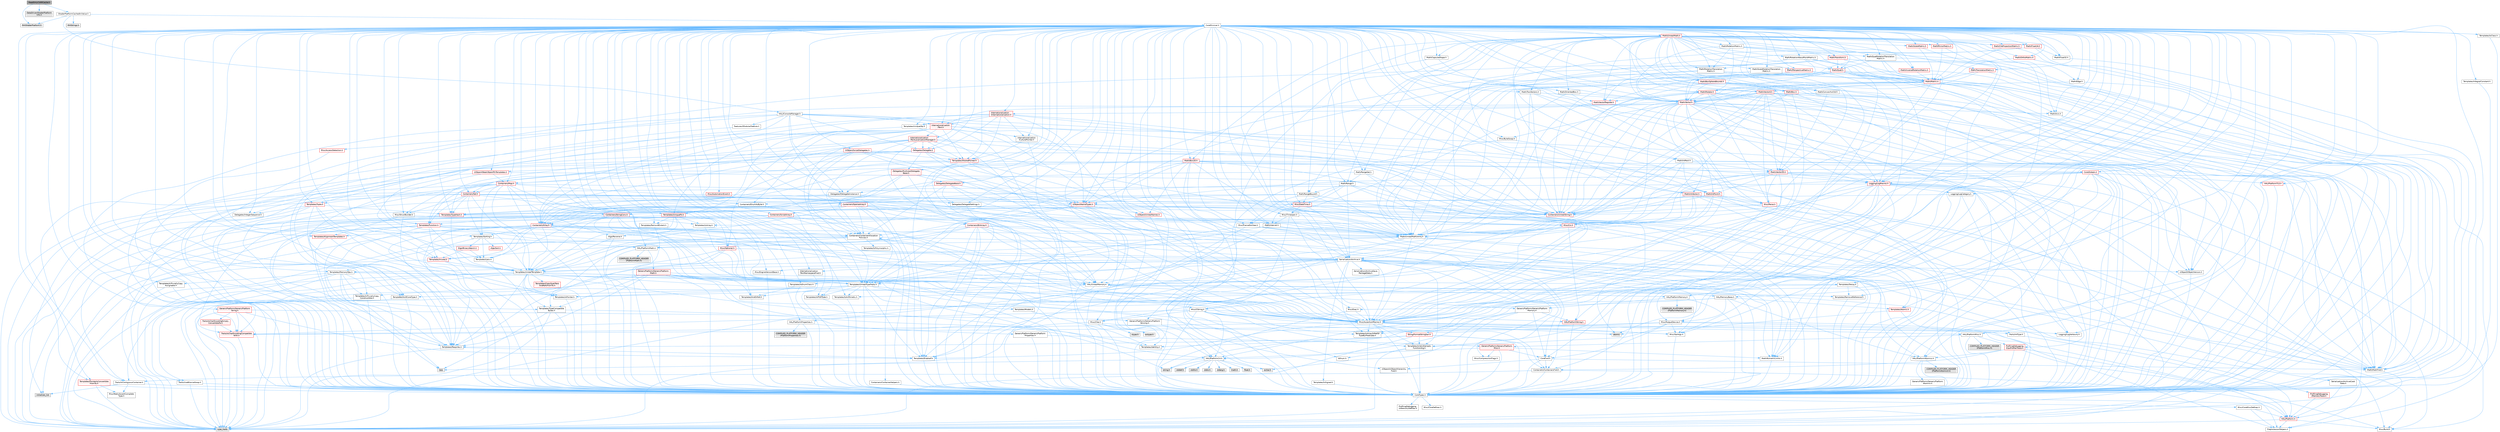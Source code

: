digraph "ReadOnlyCVARCache.h"
{
 // INTERACTIVE_SVG=YES
 // LATEX_PDF_SIZE
  bgcolor="transparent";
  edge [fontname=Helvetica,fontsize=10,labelfontname=Helvetica,labelfontsize=10];
  node [fontname=Helvetica,fontsize=10,shape=box,height=0.2,width=0.4];
  Node1 [id="Node000001",label="ReadOnlyCVARCache.h",height=0.2,width=0.4,color="gray40", fillcolor="grey60", style="filled", fontcolor="black",tooltip=" "];
  Node1 -> Node2 [id="edge1_Node000001_Node000002",color="steelblue1",style="solid",tooltip=" "];
  Node2 [id="Node000002",label="RHIShaderPlatform.h",height=0.2,width=0.4,color="grey60", fillcolor="#E0E0E0", style="filled",tooltip=" "];
  Node1 -> Node3 [id="edge2_Node000001_Node000003",color="steelblue1",style="solid",tooltip=" "];
  Node3 [id="Node000003",label="DataDrivenShaderPlatform\lInfo.h",height=0.2,width=0.4,color="grey60", fillcolor="#E0E0E0", style="filled",tooltip=" "];
  Node1 -> Node4 [id="edge3_Node000001_Node000004",color="steelblue1",style="solid",tooltip=" "];
  Node4 [id="Node000004",label="ShaderPlatformCachedIniValue.h",height=0.2,width=0.4,color="grey40", fillcolor="white", style="filled",URL="$d5/ddc/ShaderPlatformCachedIniValue_8h.html",tooltip=" "];
  Node4 -> Node5 [id="edge4_Node000004_Node000005",color="steelblue1",style="solid",tooltip=" "];
  Node5 [id="Node000005",label="CoreMinimal.h",height=0.2,width=0.4,color="grey40", fillcolor="white", style="filled",URL="$d7/d67/CoreMinimal_8h.html",tooltip=" "];
  Node5 -> Node6 [id="edge5_Node000005_Node000006",color="steelblue1",style="solid",tooltip=" "];
  Node6 [id="Node000006",label="CoreTypes.h",height=0.2,width=0.4,color="grey40", fillcolor="white", style="filled",URL="$dc/dec/CoreTypes_8h.html",tooltip=" "];
  Node6 -> Node7 [id="edge6_Node000006_Node000007",color="steelblue1",style="solid",tooltip=" "];
  Node7 [id="Node000007",label="HAL/Platform.h",height=0.2,width=0.4,color="red", fillcolor="#FFF0F0", style="filled",URL="$d9/dd0/Platform_8h.html",tooltip=" "];
  Node7 -> Node8 [id="edge7_Node000007_Node000008",color="steelblue1",style="solid",tooltip=" "];
  Node8 [id="Node000008",label="Misc/Build.h",height=0.2,width=0.4,color="grey40", fillcolor="white", style="filled",URL="$d3/dbb/Build_8h.html",tooltip=" "];
  Node7 -> Node10 [id="edge8_Node000007_Node000010",color="steelblue1",style="solid",tooltip=" "];
  Node10 [id="Node000010",label="type_traits",height=0.2,width=0.4,color="grey60", fillcolor="#E0E0E0", style="filled",tooltip=" "];
  Node7 -> Node11 [id="edge9_Node000007_Node000011",color="steelblue1",style="solid",tooltip=" "];
  Node11 [id="Node000011",label="PreprocessorHelpers.h",height=0.2,width=0.4,color="grey40", fillcolor="white", style="filled",URL="$db/ddb/PreprocessorHelpers_8h.html",tooltip=" "];
  Node6 -> Node17 [id="edge10_Node000006_Node000017",color="steelblue1",style="solid",tooltip=" "];
  Node17 [id="Node000017",label="ProfilingDebugging\l/UMemoryDefines.h",height=0.2,width=0.4,color="grey40", fillcolor="white", style="filled",URL="$d2/da2/UMemoryDefines_8h.html",tooltip=" "];
  Node6 -> Node18 [id="edge11_Node000006_Node000018",color="steelblue1",style="solid",tooltip=" "];
  Node18 [id="Node000018",label="Misc/CoreMiscDefines.h",height=0.2,width=0.4,color="grey40", fillcolor="white", style="filled",URL="$da/d38/CoreMiscDefines_8h.html",tooltip=" "];
  Node18 -> Node7 [id="edge12_Node000018_Node000007",color="steelblue1",style="solid",tooltip=" "];
  Node18 -> Node11 [id="edge13_Node000018_Node000011",color="steelblue1",style="solid",tooltip=" "];
  Node6 -> Node19 [id="edge14_Node000006_Node000019",color="steelblue1",style="solid",tooltip=" "];
  Node19 [id="Node000019",label="Misc/CoreDefines.h",height=0.2,width=0.4,color="grey40", fillcolor="white", style="filled",URL="$d3/dd2/CoreDefines_8h.html",tooltip=" "];
  Node5 -> Node20 [id="edge15_Node000005_Node000020",color="steelblue1",style="solid",tooltip=" "];
  Node20 [id="Node000020",label="CoreFwd.h",height=0.2,width=0.4,color="grey40", fillcolor="white", style="filled",URL="$d1/d1e/CoreFwd_8h.html",tooltip=" "];
  Node20 -> Node6 [id="edge16_Node000020_Node000006",color="steelblue1",style="solid",tooltip=" "];
  Node20 -> Node21 [id="edge17_Node000020_Node000021",color="steelblue1",style="solid",tooltip=" "];
  Node21 [id="Node000021",label="Containers/ContainersFwd.h",height=0.2,width=0.4,color="grey40", fillcolor="white", style="filled",URL="$d4/d0a/ContainersFwd_8h.html",tooltip=" "];
  Node21 -> Node7 [id="edge18_Node000021_Node000007",color="steelblue1",style="solid",tooltip=" "];
  Node21 -> Node6 [id="edge19_Node000021_Node000006",color="steelblue1",style="solid",tooltip=" "];
  Node21 -> Node22 [id="edge20_Node000021_Node000022",color="steelblue1",style="solid",tooltip=" "];
  Node22 [id="Node000022",label="Traits/IsContiguousContainer.h",height=0.2,width=0.4,color="grey40", fillcolor="white", style="filled",URL="$d5/d3c/IsContiguousContainer_8h.html",tooltip=" "];
  Node22 -> Node6 [id="edge21_Node000022_Node000006",color="steelblue1",style="solid",tooltip=" "];
  Node22 -> Node23 [id="edge22_Node000022_Node000023",color="steelblue1",style="solid",tooltip=" "];
  Node23 [id="Node000023",label="Misc/StaticAssertComplete\lType.h",height=0.2,width=0.4,color="grey40", fillcolor="white", style="filled",URL="$d5/d4e/StaticAssertCompleteType_8h.html",tooltip=" "];
  Node22 -> Node24 [id="edge23_Node000022_Node000024",color="steelblue1",style="solid",tooltip=" "];
  Node24 [id="Node000024",label="initializer_list",height=0.2,width=0.4,color="grey60", fillcolor="#E0E0E0", style="filled",tooltip=" "];
  Node20 -> Node25 [id="edge24_Node000020_Node000025",color="steelblue1",style="solid",tooltip=" "];
  Node25 [id="Node000025",label="Math/MathFwd.h",height=0.2,width=0.4,color="grey40", fillcolor="white", style="filled",URL="$d2/d10/MathFwd_8h.html",tooltip=" "];
  Node25 -> Node7 [id="edge25_Node000025_Node000007",color="steelblue1",style="solid",tooltip=" "];
  Node20 -> Node26 [id="edge26_Node000020_Node000026",color="steelblue1",style="solid",tooltip=" "];
  Node26 [id="Node000026",label="UObject/UObjectHierarchy\lFwd.h",height=0.2,width=0.4,color="grey40", fillcolor="white", style="filled",URL="$d3/d13/UObjectHierarchyFwd_8h.html",tooltip=" "];
  Node5 -> Node26 [id="edge27_Node000005_Node000026",color="steelblue1",style="solid",tooltip=" "];
  Node5 -> Node21 [id="edge28_Node000005_Node000021",color="steelblue1",style="solid",tooltip=" "];
  Node5 -> Node27 [id="edge29_Node000005_Node000027",color="steelblue1",style="solid",tooltip=" "];
  Node27 [id="Node000027",label="Misc/VarArgs.h",height=0.2,width=0.4,color="grey40", fillcolor="white", style="filled",URL="$d5/d6f/VarArgs_8h.html",tooltip=" "];
  Node27 -> Node6 [id="edge30_Node000027_Node000006",color="steelblue1",style="solid",tooltip=" "];
  Node5 -> Node28 [id="edge31_Node000005_Node000028",color="steelblue1",style="solid",tooltip=" "];
  Node28 [id="Node000028",label="Logging/LogVerbosity.h",height=0.2,width=0.4,color="grey40", fillcolor="white", style="filled",URL="$d2/d8f/LogVerbosity_8h.html",tooltip=" "];
  Node28 -> Node6 [id="edge32_Node000028_Node000006",color="steelblue1",style="solid",tooltip=" "];
  Node5 -> Node29 [id="edge33_Node000005_Node000029",color="steelblue1",style="solid",tooltip=" "];
  Node29 [id="Node000029",label="Misc/OutputDevice.h",height=0.2,width=0.4,color="grey40", fillcolor="white", style="filled",URL="$d7/d32/OutputDevice_8h.html",tooltip=" "];
  Node29 -> Node20 [id="edge34_Node000029_Node000020",color="steelblue1",style="solid",tooltip=" "];
  Node29 -> Node6 [id="edge35_Node000029_Node000006",color="steelblue1",style="solid",tooltip=" "];
  Node29 -> Node28 [id="edge36_Node000029_Node000028",color="steelblue1",style="solid",tooltip=" "];
  Node29 -> Node27 [id="edge37_Node000029_Node000027",color="steelblue1",style="solid",tooltip=" "];
  Node29 -> Node30 [id="edge38_Node000029_Node000030",color="steelblue1",style="solid",tooltip=" "];
  Node30 [id="Node000030",label="Templates/IsArrayOrRefOf\lTypeByPredicate.h",height=0.2,width=0.4,color="grey40", fillcolor="white", style="filled",URL="$d6/da1/IsArrayOrRefOfTypeByPredicate_8h.html",tooltip=" "];
  Node30 -> Node6 [id="edge39_Node000030_Node000006",color="steelblue1",style="solid",tooltip=" "];
  Node29 -> Node31 [id="edge40_Node000029_Node000031",color="steelblue1",style="solid",tooltip=" "];
  Node31 [id="Node000031",label="Templates/IsValidVariadic\lFunctionArg.h",height=0.2,width=0.4,color="grey40", fillcolor="white", style="filled",URL="$d0/dc8/IsValidVariadicFunctionArg_8h.html",tooltip=" "];
  Node31 -> Node6 [id="edge41_Node000031_Node000006",color="steelblue1",style="solid",tooltip=" "];
  Node31 -> Node32 [id="edge42_Node000031_Node000032",color="steelblue1",style="solid",tooltip=" "];
  Node32 [id="Node000032",label="IsEnum.h",height=0.2,width=0.4,color="grey40", fillcolor="white", style="filled",URL="$d4/de5/IsEnum_8h.html",tooltip=" "];
  Node31 -> Node10 [id="edge43_Node000031_Node000010",color="steelblue1",style="solid",tooltip=" "];
  Node29 -> Node33 [id="edge44_Node000029_Node000033",color="steelblue1",style="solid",tooltip=" "];
  Node33 [id="Node000033",label="Traits/IsCharEncodingCompatible\lWith.h",height=0.2,width=0.4,color="red", fillcolor="#FFF0F0", style="filled",URL="$df/dd1/IsCharEncodingCompatibleWith_8h.html",tooltip=" "];
  Node33 -> Node10 [id="edge45_Node000033_Node000010",color="steelblue1",style="solid",tooltip=" "];
  Node5 -> Node35 [id="edge46_Node000005_Node000035",color="steelblue1",style="solid",tooltip=" "];
  Node35 [id="Node000035",label="HAL/PlatformCrt.h",height=0.2,width=0.4,color="grey40", fillcolor="white", style="filled",URL="$d8/d75/PlatformCrt_8h.html",tooltip=" "];
  Node35 -> Node36 [id="edge47_Node000035_Node000036",color="steelblue1",style="solid",tooltip=" "];
  Node36 [id="Node000036",label="new",height=0.2,width=0.4,color="grey60", fillcolor="#E0E0E0", style="filled",tooltip=" "];
  Node35 -> Node37 [id="edge48_Node000035_Node000037",color="steelblue1",style="solid",tooltip=" "];
  Node37 [id="Node000037",label="wchar.h",height=0.2,width=0.4,color="grey60", fillcolor="#E0E0E0", style="filled",tooltip=" "];
  Node35 -> Node38 [id="edge49_Node000035_Node000038",color="steelblue1",style="solid",tooltip=" "];
  Node38 [id="Node000038",label="stddef.h",height=0.2,width=0.4,color="grey60", fillcolor="#E0E0E0", style="filled",tooltip=" "];
  Node35 -> Node39 [id="edge50_Node000035_Node000039",color="steelblue1",style="solid",tooltip=" "];
  Node39 [id="Node000039",label="stdlib.h",height=0.2,width=0.4,color="grey60", fillcolor="#E0E0E0", style="filled",tooltip=" "];
  Node35 -> Node40 [id="edge51_Node000035_Node000040",color="steelblue1",style="solid",tooltip=" "];
  Node40 [id="Node000040",label="stdio.h",height=0.2,width=0.4,color="grey60", fillcolor="#E0E0E0", style="filled",tooltip=" "];
  Node35 -> Node41 [id="edge52_Node000035_Node000041",color="steelblue1",style="solid",tooltip=" "];
  Node41 [id="Node000041",label="stdarg.h",height=0.2,width=0.4,color="grey60", fillcolor="#E0E0E0", style="filled",tooltip=" "];
  Node35 -> Node42 [id="edge53_Node000035_Node000042",color="steelblue1",style="solid",tooltip=" "];
  Node42 [id="Node000042",label="math.h",height=0.2,width=0.4,color="grey60", fillcolor="#E0E0E0", style="filled",tooltip=" "];
  Node35 -> Node43 [id="edge54_Node000035_Node000043",color="steelblue1",style="solid",tooltip=" "];
  Node43 [id="Node000043",label="float.h",height=0.2,width=0.4,color="grey60", fillcolor="#E0E0E0", style="filled",tooltip=" "];
  Node35 -> Node44 [id="edge55_Node000035_Node000044",color="steelblue1",style="solid",tooltip=" "];
  Node44 [id="Node000044",label="string.h",height=0.2,width=0.4,color="grey60", fillcolor="#E0E0E0", style="filled",tooltip=" "];
  Node5 -> Node45 [id="edge56_Node000005_Node000045",color="steelblue1",style="solid",tooltip=" "];
  Node45 [id="Node000045",label="HAL/PlatformMisc.h",height=0.2,width=0.4,color="grey40", fillcolor="white", style="filled",URL="$d0/df5/PlatformMisc_8h.html",tooltip=" "];
  Node45 -> Node6 [id="edge57_Node000045_Node000006",color="steelblue1",style="solid",tooltip=" "];
  Node45 -> Node46 [id="edge58_Node000045_Node000046",color="steelblue1",style="solid",tooltip=" "];
  Node46 [id="Node000046",label="GenericPlatform/GenericPlatform\lMisc.h",height=0.2,width=0.4,color="red", fillcolor="#FFF0F0", style="filled",URL="$db/d9a/GenericPlatformMisc_8h.html",tooltip=" "];
  Node46 -> Node20 [id="edge59_Node000046_Node000020",color="steelblue1",style="solid",tooltip=" "];
  Node46 -> Node6 [id="edge60_Node000046_Node000006",color="steelblue1",style="solid",tooltip=" "];
  Node46 -> Node35 [id="edge61_Node000046_Node000035",color="steelblue1",style="solid",tooltip=" "];
  Node46 -> Node50 [id="edge62_Node000046_Node000050",color="steelblue1",style="solid",tooltip=" "];
  Node50 [id="Node000050",label="Math/NumericLimits.h",height=0.2,width=0.4,color="grey40", fillcolor="white", style="filled",URL="$df/d1b/NumericLimits_8h.html",tooltip=" "];
  Node50 -> Node6 [id="edge63_Node000050_Node000006",color="steelblue1",style="solid",tooltip=" "];
  Node46 -> Node51 [id="edge64_Node000046_Node000051",color="steelblue1",style="solid",tooltip=" "];
  Node51 [id="Node000051",label="Misc/CompressionFlags.h",height=0.2,width=0.4,color="grey40", fillcolor="white", style="filled",URL="$d9/d76/CompressionFlags_8h.html",tooltip=" "];
  Node45 -> Node55 [id="edge65_Node000045_Node000055",color="steelblue1",style="solid",tooltip=" "];
  Node55 [id="Node000055",label="COMPILED_PLATFORM_HEADER\l(PlatformMisc.h)",height=0.2,width=0.4,color="grey60", fillcolor="#E0E0E0", style="filled",tooltip=" "];
  Node45 -> Node56 [id="edge66_Node000045_Node000056",color="steelblue1",style="solid",tooltip=" "];
  Node56 [id="Node000056",label="ProfilingDebugging\l/CpuProfilerTrace.h",height=0.2,width=0.4,color="red", fillcolor="#FFF0F0", style="filled",URL="$da/dcb/CpuProfilerTrace_8h.html",tooltip=" "];
  Node56 -> Node6 [id="edge67_Node000056_Node000006",color="steelblue1",style="solid",tooltip=" "];
  Node56 -> Node21 [id="edge68_Node000056_Node000021",color="steelblue1",style="solid",tooltip=" "];
  Node56 -> Node57 [id="edge69_Node000056_Node000057",color="steelblue1",style="solid",tooltip=" "];
  Node57 [id="Node000057",label="HAL/PlatformAtomics.h",height=0.2,width=0.4,color="grey40", fillcolor="white", style="filled",URL="$d3/d36/PlatformAtomics_8h.html",tooltip=" "];
  Node57 -> Node6 [id="edge70_Node000057_Node000006",color="steelblue1",style="solid",tooltip=" "];
  Node57 -> Node58 [id="edge71_Node000057_Node000058",color="steelblue1",style="solid",tooltip=" "];
  Node58 [id="Node000058",label="GenericPlatform/GenericPlatform\lAtomics.h",height=0.2,width=0.4,color="grey40", fillcolor="white", style="filled",URL="$da/d72/GenericPlatformAtomics_8h.html",tooltip=" "];
  Node58 -> Node6 [id="edge72_Node000058_Node000006",color="steelblue1",style="solid",tooltip=" "];
  Node57 -> Node59 [id="edge73_Node000057_Node000059",color="steelblue1",style="solid",tooltip=" "];
  Node59 [id="Node000059",label="COMPILED_PLATFORM_HEADER\l(PlatformAtomics.h)",height=0.2,width=0.4,color="grey60", fillcolor="#E0E0E0", style="filled",tooltip=" "];
  Node56 -> Node11 [id="edge74_Node000056_Node000011",color="steelblue1",style="solid",tooltip=" "];
  Node56 -> Node8 [id="edge75_Node000056_Node000008",color="steelblue1",style="solid",tooltip=" "];
  Node5 -> Node64 [id="edge76_Node000005_Node000064",color="steelblue1",style="solid",tooltip=" "];
  Node64 [id="Node000064",label="Misc/AssertionMacros.h",height=0.2,width=0.4,color="grey40", fillcolor="white", style="filled",URL="$d0/dfa/AssertionMacros_8h.html",tooltip=" "];
  Node64 -> Node6 [id="edge77_Node000064_Node000006",color="steelblue1",style="solid",tooltip=" "];
  Node64 -> Node7 [id="edge78_Node000064_Node000007",color="steelblue1",style="solid",tooltip=" "];
  Node64 -> Node45 [id="edge79_Node000064_Node000045",color="steelblue1",style="solid",tooltip=" "];
  Node64 -> Node11 [id="edge80_Node000064_Node000011",color="steelblue1",style="solid",tooltip=" "];
  Node64 -> Node65 [id="edge81_Node000064_Node000065",color="steelblue1",style="solid",tooltip=" "];
  Node65 [id="Node000065",label="Templates/EnableIf.h",height=0.2,width=0.4,color="grey40", fillcolor="white", style="filled",URL="$d7/d60/EnableIf_8h.html",tooltip=" "];
  Node65 -> Node6 [id="edge82_Node000065_Node000006",color="steelblue1",style="solid",tooltip=" "];
  Node64 -> Node30 [id="edge83_Node000064_Node000030",color="steelblue1",style="solid",tooltip=" "];
  Node64 -> Node31 [id="edge84_Node000064_Node000031",color="steelblue1",style="solid",tooltip=" "];
  Node64 -> Node33 [id="edge85_Node000064_Node000033",color="steelblue1",style="solid",tooltip=" "];
  Node64 -> Node27 [id="edge86_Node000064_Node000027",color="steelblue1",style="solid",tooltip=" "];
  Node64 -> Node66 [id="edge87_Node000064_Node000066",color="steelblue1",style="solid",tooltip=" "];
  Node66 [id="Node000066",label="String/FormatStringSan.h",height=0.2,width=0.4,color="red", fillcolor="#FFF0F0", style="filled",URL="$d3/d8b/FormatStringSan_8h.html",tooltip=" "];
  Node66 -> Node10 [id="edge88_Node000066_Node000010",color="steelblue1",style="solid",tooltip=" "];
  Node66 -> Node6 [id="edge89_Node000066_Node000006",color="steelblue1",style="solid",tooltip=" "];
  Node66 -> Node67 [id="edge90_Node000066_Node000067",color="steelblue1",style="solid",tooltip=" "];
  Node67 [id="Node000067",label="Templates/Requires.h",height=0.2,width=0.4,color="grey40", fillcolor="white", style="filled",URL="$dc/d96/Requires_8h.html",tooltip=" "];
  Node67 -> Node65 [id="edge91_Node000067_Node000065",color="steelblue1",style="solid",tooltip=" "];
  Node67 -> Node10 [id="edge92_Node000067_Node000010",color="steelblue1",style="solid",tooltip=" "];
  Node66 -> Node68 [id="edge93_Node000066_Node000068",color="steelblue1",style="solid",tooltip=" "];
  Node68 [id="Node000068",label="Templates/Identity.h",height=0.2,width=0.4,color="grey40", fillcolor="white", style="filled",URL="$d0/dd5/Identity_8h.html",tooltip=" "];
  Node66 -> Node31 [id="edge94_Node000066_Node000031",color="steelblue1",style="solid",tooltip=" "];
  Node66 -> Node21 [id="edge95_Node000066_Node000021",color="steelblue1",style="solid",tooltip=" "];
  Node64 -> Node72 [id="edge96_Node000064_Node000072",color="steelblue1",style="solid",tooltip=" "];
  Node72 [id="Node000072",label="atomic",height=0.2,width=0.4,color="grey60", fillcolor="#E0E0E0", style="filled",tooltip=" "];
  Node5 -> Node73 [id="edge97_Node000005_Node000073",color="steelblue1",style="solid",tooltip=" "];
  Node73 [id="Node000073",label="Templates/IsPointer.h",height=0.2,width=0.4,color="grey40", fillcolor="white", style="filled",URL="$d7/d05/IsPointer_8h.html",tooltip=" "];
  Node73 -> Node6 [id="edge98_Node000073_Node000006",color="steelblue1",style="solid",tooltip=" "];
  Node5 -> Node74 [id="edge99_Node000005_Node000074",color="steelblue1",style="solid",tooltip=" "];
  Node74 [id="Node000074",label="HAL/PlatformMemory.h",height=0.2,width=0.4,color="grey40", fillcolor="white", style="filled",URL="$de/d68/PlatformMemory_8h.html",tooltip=" "];
  Node74 -> Node6 [id="edge100_Node000074_Node000006",color="steelblue1",style="solid",tooltip=" "];
  Node74 -> Node75 [id="edge101_Node000074_Node000075",color="steelblue1",style="solid",tooltip=" "];
  Node75 [id="Node000075",label="GenericPlatform/GenericPlatform\lMemory.h",height=0.2,width=0.4,color="grey40", fillcolor="white", style="filled",URL="$dd/d22/GenericPlatformMemory_8h.html",tooltip=" "];
  Node75 -> Node20 [id="edge102_Node000075_Node000020",color="steelblue1",style="solid",tooltip=" "];
  Node75 -> Node6 [id="edge103_Node000075_Node000006",color="steelblue1",style="solid",tooltip=" "];
  Node75 -> Node76 [id="edge104_Node000075_Node000076",color="steelblue1",style="solid",tooltip=" "];
  Node76 [id="Node000076",label="HAL/PlatformString.h",height=0.2,width=0.4,color="red", fillcolor="#FFF0F0", style="filled",URL="$db/db5/PlatformString_8h.html",tooltip=" "];
  Node76 -> Node6 [id="edge105_Node000076_Node000006",color="steelblue1",style="solid",tooltip=" "];
  Node75 -> Node44 [id="edge106_Node000075_Node000044",color="steelblue1",style="solid",tooltip=" "];
  Node75 -> Node37 [id="edge107_Node000075_Node000037",color="steelblue1",style="solid",tooltip=" "];
  Node74 -> Node78 [id="edge108_Node000074_Node000078",color="steelblue1",style="solid",tooltip=" "];
  Node78 [id="Node000078",label="COMPILED_PLATFORM_HEADER\l(PlatformMemory.h)",height=0.2,width=0.4,color="grey60", fillcolor="#E0E0E0", style="filled",tooltip=" "];
  Node5 -> Node57 [id="edge109_Node000005_Node000057",color="steelblue1",style="solid",tooltip=" "];
  Node5 -> Node79 [id="edge110_Node000005_Node000079",color="steelblue1",style="solid",tooltip=" "];
  Node79 [id="Node000079",label="Misc/Exec.h",height=0.2,width=0.4,color="grey40", fillcolor="white", style="filled",URL="$de/ddb/Exec_8h.html",tooltip=" "];
  Node79 -> Node6 [id="edge111_Node000079_Node000006",color="steelblue1",style="solid",tooltip=" "];
  Node79 -> Node64 [id="edge112_Node000079_Node000064",color="steelblue1",style="solid",tooltip=" "];
  Node5 -> Node80 [id="edge113_Node000005_Node000080",color="steelblue1",style="solid",tooltip=" "];
  Node80 [id="Node000080",label="HAL/MemoryBase.h",height=0.2,width=0.4,color="grey40", fillcolor="white", style="filled",URL="$d6/d9f/MemoryBase_8h.html",tooltip=" "];
  Node80 -> Node6 [id="edge114_Node000080_Node000006",color="steelblue1",style="solid",tooltip=" "];
  Node80 -> Node57 [id="edge115_Node000080_Node000057",color="steelblue1",style="solid",tooltip=" "];
  Node80 -> Node35 [id="edge116_Node000080_Node000035",color="steelblue1",style="solid",tooltip=" "];
  Node80 -> Node79 [id="edge117_Node000080_Node000079",color="steelblue1",style="solid",tooltip=" "];
  Node80 -> Node29 [id="edge118_Node000080_Node000029",color="steelblue1",style="solid",tooltip=" "];
  Node80 -> Node81 [id="edge119_Node000080_Node000081",color="steelblue1",style="solid",tooltip=" "];
  Node81 [id="Node000081",label="Templates/Atomic.h",height=0.2,width=0.4,color="red", fillcolor="#FFF0F0", style="filled",URL="$d3/d91/Atomic_8h.html",tooltip=" "];
  Node81 -> Node89 [id="edge120_Node000081_Node000089",color="steelblue1",style="solid",tooltip=" "];
  Node89 [id="Node000089",label="Traits/IntType.h",height=0.2,width=0.4,color="grey40", fillcolor="white", style="filled",URL="$d7/deb/IntType_8h.html",tooltip=" "];
  Node89 -> Node7 [id="edge121_Node000089_Node000007",color="steelblue1",style="solid",tooltip=" "];
  Node81 -> Node72 [id="edge122_Node000081_Node000072",color="steelblue1",style="solid",tooltip=" "];
  Node5 -> Node90 [id="edge123_Node000005_Node000090",color="steelblue1",style="solid",tooltip=" "];
  Node90 [id="Node000090",label="HAL/UnrealMemory.h",height=0.2,width=0.4,color="grey40", fillcolor="white", style="filled",URL="$d9/d96/UnrealMemory_8h.html",tooltip=" "];
  Node90 -> Node6 [id="edge124_Node000090_Node000006",color="steelblue1",style="solid",tooltip=" "];
  Node90 -> Node75 [id="edge125_Node000090_Node000075",color="steelblue1",style="solid",tooltip=" "];
  Node90 -> Node80 [id="edge126_Node000090_Node000080",color="steelblue1",style="solid",tooltip=" "];
  Node90 -> Node74 [id="edge127_Node000090_Node000074",color="steelblue1",style="solid",tooltip=" "];
  Node90 -> Node91 [id="edge128_Node000090_Node000091",color="steelblue1",style="solid",tooltip=" "];
  Node91 [id="Node000091",label="ProfilingDebugging\l/MemoryTrace.h",height=0.2,width=0.4,color="red", fillcolor="#FFF0F0", style="filled",URL="$da/dd7/MemoryTrace_8h.html",tooltip=" "];
  Node91 -> Node7 [id="edge129_Node000091_Node000007",color="steelblue1",style="solid",tooltip=" "];
  Node90 -> Node73 [id="edge130_Node000090_Node000073",color="steelblue1",style="solid",tooltip=" "];
  Node5 -> Node92 [id="edge131_Node000005_Node000092",color="steelblue1",style="solid",tooltip=" "];
  Node92 [id="Node000092",label="Templates/IsArithmetic.h",height=0.2,width=0.4,color="grey40", fillcolor="white", style="filled",URL="$d2/d5d/IsArithmetic_8h.html",tooltip=" "];
  Node92 -> Node6 [id="edge132_Node000092_Node000006",color="steelblue1",style="solid",tooltip=" "];
  Node5 -> Node86 [id="edge133_Node000005_Node000086",color="steelblue1",style="solid",tooltip=" "];
  Node86 [id="Node000086",label="Templates/AndOrNot.h",height=0.2,width=0.4,color="grey40", fillcolor="white", style="filled",URL="$db/d0a/AndOrNot_8h.html",tooltip=" "];
  Node86 -> Node6 [id="edge134_Node000086_Node000006",color="steelblue1",style="solid",tooltip=" "];
  Node5 -> Node93 [id="edge135_Node000005_Node000093",color="steelblue1",style="solid",tooltip=" "];
  Node93 [id="Node000093",label="Templates/IsPODType.h",height=0.2,width=0.4,color="grey40", fillcolor="white", style="filled",URL="$d7/db1/IsPODType_8h.html",tooltip=" "];
  Node93 -> Node6 [id="edge136_Node000093_Node000006",color="steelblue1",style="solid",tooltip=" "];
  Node5 -> Node94 [id="edge137_Node000005_Node000094",color="steelblue1",style="solid",tooltip=" "];
  Node94 [id="Node000094",label="Templates/IsUECoreType.h",height=0.2,width=0.4,color="grey40", fillcolor="white", style="filled",URL="$d1/db8/IsUECoreType_8h.html",tooltip=" "];
  Node94 -> Node6 [id="edge138_Node000094_Node000006",color="steelblue1",style="solid",tooltip=" "];
  Node94 -> Node10 [id="edge139_Node000094_Node000010",color="steelblue1",style="solid",tooltip=" "];
  Node5 -> Node87 [id="edge140_Node000005_Node000087",color="steelblue1",style="solid",tooltip=" "];
  Node87 [id="Node000087",label="Templates/IsTriviallyCopy\lConstructible.h",height=0.2,width=0.4,color="grey40", fillcolor="white", style="filled",URL="$d3/d78/IsTriviallyCopyConstructible_8h.html",tooltip=" "];
  Node87 -> Node6 [id="edge141_Node000087_Node000006",color="steelblue1",style="solid",tooltip=" "];
  Node87 -> Node10 [id="edge142_Node000087_Node000010",color="steelblue1",style="solid",tooltip=" "];
  Node5 -> Node95 [id="edge143_Node000005_Node000095",color="steelblue1",style="solid",tooltip=" "];
  Node95 [id="Node000095",label="Templates/UnrealTypeTraits.h",height=0.2,width=0.4,color="grey40", fillcolor="white", style="filled",URL="$d2/d2d/UnrealTypeTraits_8h.html",tooltip=" "];
  Node95 -> Node6 [id="edge144_Node000095_Node000006",color="steelblue1",style="solid",tooltip=" "];
  Node95 -> Node73 [id="edge145_Node000095_Node000073",color="steelblue1",style="solid",tooltip=" "];
  Node95 -> Node64 [id="edge146_Node000095_Node000064",color="steelblue1",style="solid",tooltip=" "];
  Node95 -> Node86 [id="edge147_Node000095_Node000086",color="steelblue1",style="solid",tooltip=" "];
  Node95 -> Node65 [id="edge148_Node000095_Node000065",color="steelblue1",style="solid",tooltip=" "];
  Node95 -> Node92 [id="edge149_Node000095_Node000092",color="steelblue1",style="solid",tooltip=" "];
  Node95 -> Node32 [id="edge150_Node000095_Node000032",color="steelblue1",style="solid",tooltip=" "];
  Node95 -> Node96 [id="edge151_Node000095_Node000096",color="steelblue1",style="solid",tooltip=" "];
  Node96 [id="Node000096",label="Templates/Models.h",height=0.2,width=0.4,color="grey40", fillcolor="white", style="filled",URL="$d3/d0c/Models_8h.html",tooltip=" "];
  Node96 -> Node68 [id="edge152_Node000096_Node000068",color="steelblue1",style="solid",tooltip=" "];
  Node95 -> Node93 [id="edge153_Node000095_Node000093",color="steelblue1",style="solid",tooltip=" "];
  Node95 -> Node94 [id="edge154_Node000095_Node000094",color="steelblue1",style="solid",tooltip=" "];
  Node95 -> Node87 [id="edge155_Node000095_Node000087",color="steelblue1",style="solid",tooltip=" "];
  Node5 -> Node65 [id="edge156_Node000005_Node000065",color="steelblue1",style="solid",tooltip=" "];
  Node5 -> Node97 [id="edge157_Node000005_Node000097",color="steelblue1",style="solid",tooltip=" "];
  Node97 [id="Node000097",label="Templates/RemoveReference.h",height=0.2,width=0.4,color="grey40", fillcolor="white", style="filled",URL="$da/dbe/RemoveReference_8h.html",tooltip=" "];
  Node97 -> Node6 [id="edge158_Node000097_Node000006",color="steelblue1",style="solid",tooltip=" "];
  Node5 -> Node98 [id="edge159_Node000005_Node000098",color="steelblue1",style="solid",tooltip=" "];
  Node98 [id="Node000098",label="Templates/IntegralConstant.h",height=0.2,width=0.4,color="grey40", fillcolor="white", style="filled",URL="$db/d1b/IntegralConstant_8h.html",tooltip=" "];
  Node98 -> Node6 [id="edge160_Node000098_Node000006",color="steelblue1",style="solid",tooltip=" "];
  Node5 -> Node99 [id="edge161_Node000005_Node000099",color="steelblue1",style="solid",tooltip=" "];
  Node99 [id="Node000099",label="Templates/IsClass.h",height=0.2,width=0.4,color="grey40", fillcolor="white", style="filled",URL="$db/dcb/IsClass_8h.html",tooltip=" "];
  Node99 -> Node6 [id="edge162_Node000099_Node000006",color="steelblue1",style="solid",tooltip=" "];
  Node5 -> Node100 [id="edge163_Node000005_Node000100",color="steelblue1",style="solid",tooltip=" "];
  Node100 [id="Node000100",label="Templates/TypeCompatible\lBytes.h",height=0.2,width=0.4,color="grey40", fillcolor="white", style="filled",URL="$df/d0a/TypeCompatibleBytes_8h.html",tooltip=" "];
  Node100 -> Node6 [id="edge164_Node000100_Node000006",color="steelblue1",style="solid",tooltip=" "];
  Node100 -> Node44 [id="edge165_Node000100_Node000044",color="steelblue1",style="solid",tooltip=" "];
  Node100 -> Node36 [id="edge166_Node000100_Node000036",color="steelblue1",style="solid",tooltip=" "];
  Node100 -> Node10 [id="edge167_Node000100_Node000010",color="steelblue1",style="solid",tooltip=" "];
  Node5 -> Node22 [id="edge168_Node000005_Node000022",color="steelblue1",style="solid",tooltip=" "];
  Node5 -> Node101 [id="edge169_Node000005_Node000101",color="steelblue1",style="solid",tooltip=" "];
  Node101 [id="Node000101",label="Templates/UnrealTemplate.h",height=0.2,width=0.4,color="grey40", fillcolor="white", style="filled",URL="$d4/d24/UnrealTemplate_8h.html",tooltip=" "];
  Node101 -> Node6 [id="edge170_Node000101_Node000006",color="steelblue1",style="solid",tooltip=" "];
  Node101 -> Node73 [id="edge171_Node000101_Node000073",color="steelblue1",style="solid",tooltip=" "];
  Node101 -> Node90 [id="edge172_Node000101_Node000090",color="steelblue1",style="solid",tooltip=" "];
  Node101 -> Node102 [id="edge173_Node000101_Node000102",color="steelblue1",style="solid",tooltip=" "];
  Node102 [id="Node000102",label="Templates/CopyQualifiers\lAndRefsFromTo.h",height=0.2,width=0.4,color="red", fillcolor="#FFF0F0", style="filled",URL="$d3/db3/CopyQualifiersAndRefsFromTo_8h.html",tooltip=" "];
  Node101 -> Node95 [id="edge174_Node000101_Node000095",color="steelblue1",style="solid",tooltip=" "];
  Node101 -> Node97 [id="edge175_Node000101_Node000097",color="steelblue1",style="solid",tooltip=" "];
  Node101 -> Node67 [id="edge176_Node000101_Node000067",color="steelblue1",style="solid",tooltip=" "];
  Node101 -> Node100 [id="edge177_Node000101_Node000100",color="steelblue1",style="solid",tooltip=" "];
  Node101 -> Node68 [id="edge178_Node000101_Node000068",color="steelblue1",style="solid",tooltip=" "];
  Node101 -> Node22 [id="edge179_Node000101_Node000022",color="steelblue1",style="solid",tooltip=" "];
  Node101 -> Node104 [id="edge180_Node000101_Node000104",color="steelblue1",style="solid",tooltip=" "];
  Node104 [id="Node000104",label="Traits/UseBitwiseSwap.h",height=0.2,width=0.4,color="grey40", fillcolor="white", style="filled",URL="$db/df3/UseBitwiseSwap_8h.html",tooltip=" "];
  Node104 -> Node6 [id="edge181_Node000104_Node000006",color="steelblue1",style="solid",tooltip=" "];
  Node104 -> Node10 [id="edge182_Node000104_Node000010",color="steelblue1",style="solid",tooltip=" "];
  Node101 -> Node10 [id="edge183_Node000101_Node000010",color="steelblue1",style="solid",tooltip=" "];
  Node5 -> Node50 [id="edge184_Node000005_Node000050",color="steelblue1",style="solid",tooltip=" "];
  Node5 -> Node105 [id="edge185_Node000005_Node000105",color="steelblue1",style="solid",tooltip=" "];
  Node105 [id="Node000105",label="HAL/PlatformMath.h",height=0.2,width=0.4,color="grey40", fillcolor="white", style="filled",URL="$dc/d53/PlatformMath_8h.html",tooltip=" "];
  Node105 -> Node6 [id="edge186_Node000105_Node000006",color="steelblue1",style="solid",tooltip=" "];
  Node105 -> Node106 [id="edge187_Node000105_Node000106",color="steelblue1",style="solid",tooltip=" "];
  Node106 [id="Node000106",label="GenericPlatform/GenericPlatform\lMath.h",height=0.2,width=0.4,color="red", fillcolor="#FFF0F0", style="filled",URL="$d5/d79/GenericPlatformMath_8h.html",tooltip=" "];
  Node106 -> Node6 [id="edge188_Node000106_Node000006",color="steelblue1",style="solid",tooltip=" "];
  Node106 -> Node21 [id="edge189_Node000106_Node000021",color="steelblue1",style="solid",tooltip=" "];
  Node106 -> Node35 [id="edge190_Node000106_Node000035",color="steelblue1",style="solid",tooltip=" "];
  Node106 -> Node86 [id="edge191_Node000106_Node000086",color="steelblue1",style="solid",tooltip=" "];
  Node106 -> Node107 [id="edge192_Node000106_Node000107",color="steelblue1",style="solid",tooltip=" "];
  Node107 [id="Node000107",label="Templates/Decay.h",height=0.2,width=0.4,color="grey40", fillcolor="white", style="filled",URL="$dd/d0f/Decay_8h.html",tooltip=" "];
  Node107 -> Node6 [id="edge193_Node000107_Node000006",color="steelblue1",style="solid",tooltip=" "];
  Node107 -> Node97 [id="edge194_Node000107_Node000097",color="steelblue1",style="solid",tooltip=" "];
  Node107 -> Node10 [id="edge195_Node000107_Node000010",color="steelblue1",style="solid",tooltip=" "];
  Node106 -> Node95 [id="edge196_Node000106_Node000095",color="steelblue1",style="solid",tooltip=" "];
  Node106 -> Node67 [id="edge197_Node000106_Node000067",color="steelblue1",style="solid",tooltip=" "];
  Node106 -> Node100 [id="edge198_Node000106_Node000100",color="steelblue1",style="solid",tooltip=" "];
  Node106 -> Node10 [id="edge199_Node000106_Node000010",color="steelblue1",style="solid",tooltip=" "];
  Node105 -> Node112 [id="edge200_Node000105_Node000112",color="steelblue1",style="solid",tooltip=" "];
  Node112 [id="Node000112",label="COMPILED_PLATFORM_HEADER\l(PlatformMath.h)",height=0.2,width=0.4,color="grey60", fillcolor="#E0E0E0", style="filled",tooltip=" "];
  Node5 -> Node88 [id="edge201_Node000005_Node000088",color="steelblue1",style="solid",tooltip=" "];
  Node88 [id="Node000088",label="Templates/IsTriviallyCopy\lAssignable.h",height=0.2,width=0.4,color="grey40", fillcolor="white", style="filled",URL="$d2/df2/IsTriviallyCopyAssignable_8h.html",tooltip=" "];
  Node88 -> Node6 [id="edge202_Node000088_Node000006",color="steelblue1",style="solid",tooltip=" "];
  Node88 -> Node10 [id="edge203_Node000088_Node000010",color="steelblue1",style="solid",tooltip=" "];
  Node5 -> Node113 [id="edge204_Node000005_Node000113",color="steelblue1",style="solid",tooltip=" "];
  Node113 [id="Node000113",label="Templates/MemoryOps.h",height=0.2,width=0.4,color="grey40", fillcolor="white", style="filled",URL="$db/dea/MemoryOps_8h.html",tooltip=" "];
  Node113 -> Node6 [id="edge205_Node000113_Node000006",color="steelblue1",style="solid",tooltip=" "];
  Node113 -> Node90 [id="edge206_Node000113_Node000090",color="steelblue1",style="solid",tooltip=" "];
  Node113 -> Node88 [id="edge207_Node000113_Node000088",color="steelblue1",style="solid",tooltip=" "];
  Node113 -> Node87 [id="edge208_Node000113_Node000087",color="steelblue1",style="solid",tooltip=" "];
  Node113 -> Node67 [id="edge209_Node000113_Node000067",color="steelblue1",style="solid",tooltip=" "];
  Node113 -> Node95 [id="edge210_Node000113_Node000095",color="steelblue1",style="solid",tooltip=" "];
  Node113 -> Node104 [id="edge211_Node000113_Node000104",color="steelblue1",style="solid",tooltip=" "];
  Node113 -> Node36 [id="edge212_Node000113_Node000036",color="steelblue1",style="solid",tooltip=" "];
  Node113 -> Node10 [id="edge213_Node000113_Node000010",color="steelblue1",style="solid",tooltip=" "];
  Node5 -> Node114 [id="edge214_Node000005_Node000114",color="steelblue1",style="solid",tooltip=" "];
  Node114 [id="Node000114",label="Containers/ContainerAllocation\lPolicies.h",height=0.2,width=0.4,color="grey40", fillcolor="white", style="filled",URL="$d7/dff/ContainerAllocationPolicies_8h.html",tooltip=" "];
  Node114 -> Node6 [id="edge215_Node000114_Node000006",color="steelblue1",style="solid",tooltip=" "];
  Node114 -> Node115 [id="edge216_Node000114_Node000115",color="steelblue1",style="solid",tooltip=" "];
  Node115 [id="Node000115",label="Containers/ContainerHelpers.h",height=0.2,width=0.4,color="grey40", fillcolor="white", style="filled",URL="$d7/d33/ContainerHelpers_8h.html",tooltip=" "];
  Node115 -> Node6 [id="edge217_Node000115_Node000006",color="steelblue1",style="solid",tooltip=" "];
  Node114 -> Node114 [id="edge218_Node000114_Node000114",color="steelblue1",style="solid",tooltip=" "];
  Node114 -> Node105 [id="edge219_Node000114_Node000105",color="steelblue1",style="solid",tooltip=" "];
  Node114 -> Node90 [id="edge220_Node000114_Node000090",color="steelblue1",style="solid",tooltip=" "];
  Node114 -> Node50 [id="edge221_Node000114_Node000050",color="steelblue1",style="solid",tooltip=" "];
  Node114 -> Node64 [id="edge222_Node000114_Node000064",color="steelblue1",style="solid",tooltip=" "];
  Node114 -> Node116 [id="edge223_Node000114_Node000116",color="steelblue1",style="solid",tooltip=" "];
  Node116 [id="Node000116",label="Templates/IsPolymorphic.h",height=0.2,width=0.4,color="grey40", fillcolor="white", style="filled",URL="$dc/d20/IsPolymorphic_8h.html",tooltip=" "];
  Node114 -> Node113 [id="edge224_Node000114_Node000113",color="steelblue1",style="solid",tooltip=" "];
  Node114 -> Node100 [id="edge225_Node000114_Node000100",color="steelblue1",style="solid",tooltip=" "];
  Node114 -> Node10 [id="edge226_Node000114_Node000010",color="steelblue1",style="solid",tooltip=" "];
  Node5 -> Node117 [id="edge227_Node000005_Node000117",color="steelblue1",style="solid",tooltip=" "];
  Node117 [id="Node000117",label="Templates/IsEnumClass.h",height=0.2,width=0.4,color="grey40", fillcolor="white", style="filled",URL="$d7/d15/IsEnumClass_8h.html",tooltip=" "];
  Node117 -> Node6 [id="edge228_Node000117_Node000006",color="steelblue1",style="solid",tooltip=" "];
  Node117 -> Node86 [id="edge229_Node000117_Node000086",color="steelblue1",style="solid",tooltip=" "];
  Node5 -> Node118 [id="edge230_Node000005_Node000118",color="steelblue1",style="solid",tooltip=" "];
  Node118 [id="Node000118",label="HAL/PlatformProperties.h",height=0.2,width=0.4,color="grey40", fillcolor="white", style="filled",URL="$d9/db0/PlatformProperties_8h.html",tooltip=" "];
  Node118 -> Node6 [id="edge231_Node000118_Node000006",color="steelblue1",style="solid",tooltip=" "];
  Node118 -> Node119 [id="edge232_Node000118_Node000119",color="steelblue1",style="solid",tooltip=" "];
  Node119 [id="Node000119",label="GenericPlatform/GenericPlatform\lProperties.h",height=0.2,width=0.4,color="grey40", fillcolor="white", style="filled",URL="$d2/dcd/GenericPlatformProperties_8h.html",tooltip=" "];
  Node119 -> Node6 [id="edge233_Node000119_Node000006",color="steelblue1",style="solid",tooltip=" "];
  Node119 -> Node46 [id="edge234_Node000119_Node000046",color="steelblue1",style="solid",tooltip=" "];
  Node118 -> Node120 [id="edge235_Node000118_Node000120",color="steelblue1",style="solid",tooltip=" "];
  Node120 [id="Node000120",label="COMPILED_PLATFORM_HEADER\l(PlatformProperties.h)",height=0.2,width=0.4,color="grey60", fillcolor="#E0E0E0", style="filled",tooltip=" "];
  Node5 -> Node121 [id="edge236_Node000005_Node000121",color="steelblue1",style="solid",tooltip=" "];
  Node121 [id="Node000121",label="Misc/EngineVersionBase.h",height=0.2,width=0.4,color="grey40", fillcolor="white", style="filled",URL="$d5/d2b/EngineVersionBase_8h.html",tooltip=" "];
  Node121 -> Node6 [id="edge237_Node000121_Node000006",color="steelblue1",style="solid",tooltip=" "];
  Node5 -> Node122 [id="edge238_Node000005_Node000122",color="steelblue1",style="solid",tooltip=" "];
  Node122 [id="Node000122",label="Internationalization\l/TextNamespaceFwd.h",height=0.2,width=0.4,color="grey40", fillcolor="white", style="filled",URL="$d8/d97/TextNamespaceFwd_8h.html",tooltip=" "];
  Node122 -> Node6 [id="edge239_Node000122_Node000006",color="steelblue1",style="solid",tooltip=" "];
  Node5 -> Node123 [id="edge240_Node000005_Node000123",color="steelblue1",style="solid",tooltip=" "];
  Node123 [id="Node000123",label="Serialization/Archive.h",height=0.2,width=0.4,color="grey40", fillcolor="white", style="filled",URL="$d7/d3b/Archive_8h.html",tooltip=" "];
  Node123 -> Node20 [id="edge241_Node000123_Node000020",color="steelblue1",style="solid",tooltip=" "];
  Node123 -> Node6 [id="edge242_Node000123_Node000006",color="steelblue1",style="solid",tooltip=" "];
  Node123 -> Node118 [id="edge243_Node000123_Node000118",color="steelblue1",style="solid",tooltip=" "];
  Node123 -> Node122 [id="edge244_Node000123_Node000122",color="steelblue1",style="solid",tooltip=" "];
  Node123 -> Node25 [id="edge245_Node000123_Node000025",color="steelblue1",style="solid",tooltip=" "];
  Node123 -> Node64 [id="edge246_Node000123_Node000064",color="steelblue1",style="solid",tooltip=" "];
  Node123 -> Node8 [id="edge247_Node000123_Node000008",color="steelblue1",style="solid",tooltip=" "];
  Node123 -> Node51 [id="edge248_Node000123_Node000051",color="steelblue1",style="solid",tooltip=" "];
  Node123 -> Node121 [id="edge249_Node000123_Node000121",color="steelblue1",style="solid",tooltip=" "];
  Node123 -> Node27 [id="edge250_Node000123_Node000027",color="steelblue1",style="solid",tooltip=" "];
  Node123 -> Node124 [id="edge251_Node000123_Node000124",color="steelblue1",style="solid",tooltip=" "];
  Node124 [id="Node000124",label="Serialization/ArchiveCook\lData.h",height=0.2,width=0.4,color="grey40", fillcolor="white", style="filled",URL="$dc/db6/ArchiveCookData_8h.html",tooltip=" "];
  Node124 -> Node7 [id="edge252_Node000124_Node000007",color="steelblue1",style="solid",tooltip=" "];
  Node123 -> Node125 [id="edge253_Node000123_Node000125",color="steelblue1",style="solid",tooltip=" "];
  Node125 [id="Node000125",label="Serialization/ArchiveSave\lPackageData.h",height=0.2,width=0.4,color="grey40", fillcolor="white", style="filled",URL="$d1/d37/ArchiveSavePackageData_8h.html",tooltip=" "];
  Node123 -> Node65 [id="edge254_Node000123_Node000065",color="steelblue1",style="solid",tooltip=" "];
  Node123 -> Node30 [id="edge255_Node000123_Node000030",color="steelblue1",style="solid",tooltip=" "];
  Node123 -> Node117 [id="edge256_Node000123_Node000117",color="steelblue1",style="solid",tooltip=" "];
  Node123 -> Node110 [id="edge257_Node000123_Node000110",color="steelblue1",style="solid",tooltip=" "];
  Node110 [id="Node000110",label="Templates/IsSigned.h",height=0.2,width=0.4,color="grey40", fillcolor="white", style="filled",URL="$d8/dd8/IsSigned_8h.html",tooltip=" "];
  Node110 -> Node6 [id="edge258_Node000110_Node000006",color="steelblue1",style="solid",tooltip=" "];
  Node123 -> Node31 [id="edge259_Node000123_Node000031",color="steelblue1",style="solid",tooltip=" "];
  Node123 -> Node101 [id="edge260_Node000123_Node000101",color="steelblue1",style="solid",tooltip=" "];
  Node123 -> Node33 [id="edge261_Node000123_Node000033",color="steelblue1",style="solid",tooltip=" "];
  Node123 -> Node126 [id="edge262_Node000123_Node000126",color="steelblue1",style="solid",tooltip=" "];
  Node126 [id="Node000126",label="UObject/ObjectVersion.h",height=0.2,width=0.4,color="grey40", fillcolor="white", style="filled",URL="$da/d63/ObjectVersion_8h.html",tooltip=" "];
  Node126 -> Node6 [id="edge263_Node000126_Node000006",color="steelblue1",style="solid",tooltip=" "];
  Node5 -> Node127 [id="edge264_Node000005_Node000127",color="steelblue1",style="solid",tooltip=" "];
  Node127 [id="Node000127",label="Templates/Less.h",height=0.2,width=0.4,color="grey40", fillcolor="white", style="filled",URL="$de/dc8/Less_8h.html",tooltip=" "];
  Node127 -> Node6 [id="edge265_Node000127_Node000006",color="steelblue1",style="solid",tooltip=" "];
  Node127 -> Node101 [id="edge266_Node000127_Node000101",color="steelblue1",style="solid",tooltip=" "];
  Node5 -> Node128 [id="edge267_Node000005_Node000128",color="steelblue1",style="solid",tooltip=" "];
  Node128 [id="Node000128",label="Templates/Sorting.h",height=0.2,width=0.4,color="grey40", fillcolor="white", style="filled",URL="$d3/d9e/Sorting_8h.html",tooltip=" "];
  Node128 -> Node6 [id="edge268_Node000128_Node000006",color="steelblue1",style="solid",tooltip=" "];
  Node128 -> Node129 [id="edge269_Node000128_Node000129",color="steelblue1",style="solid",tooltip=" "];
  Node129 [id="Node000129",label="Algo/BinarySearch.h",height=0.2,width=0.4,color="red", fillcolor="#FFF0F0", style="filled",URL="$db/db4/BinarySearch_8h.html",tooltip=" "];
  Node129 -> Node131 [id="edge270_Node000129_Node000131",color="steelblue1",style="solid",tooltip=" "];
  Node131 [id="Node000131",label="Templates/Invoke.h",height=0.2,width=0.4,color="red", fillcolor="#FFF0F0", style="filled",URL="$d7/deb/Invoke_8h.html",tooltip=" "];
  Node131 -> Node6 [id="edge271_Node000131_Node000006",color="steelblue1",style="solid",tooltip=" "];
  Node131 -> Node101 [id="edge272_Node000131_Node000101",color="steelblue1",style="solid",tooltip=" "];
  Node131 -> Node10 [id="edge273_Node000131_Node000010",color="steelblue1",style="solid",tooltip=" "];
  Node129 -> Node127 [id="edge274_Node000129_Node000127",color="steelblue1",style="solid",tooltip=" "];
  Node128 -> Node133 [id="edge275_Node000128_Node000133",color="steelblue1",style="solid",tooltip=" "];
  Node133 [id="Node000133",label="Algo/Sort.h",height=0.2,width=0.4,color="red", fillcolor="#FFF0F0", style="filled",URL="$d1/d87/Sort_8h.html",tooltip=" "];
  Node128 -> Node105 [id="edge276_Node000128_Node000105",color="steelblue1",style="solid",tooltip=" "];
  Node128 -> Node127 [id="edge277_Node000128_Node000127",color="steelblue1",style="solid",tooltip=" "];
  Node5 -> Node139 [id="edge278_Node000005_Node000139",color="steelblue1",style="solid",tooltip=" "];
  Node139 [id="Node000139",label="Misc/Char.h",height=0.2,width=0.4,color="grey40", fillcolor="white", style="filled",URL="$d0/d58/Char_8h.html",tooltip=" "];
  Node139 -> Node6 [id="edge279_Node000139_Node000006",color="steelblue1",style="solid",tooltip=" "];
  Node139 -> Node89 [id="edge280_Node000139_Node000089",color="steelblue1",style="solid",tooltip=" "];
  Node139 -> Node140 [id="edge281_Node000139_Node000140",color="steelblue1",style="solid",tooltip=" "];
  Node140 [id="Node000140",label="ctype.h",height=0.2,width=0.4,color="grey60", fillcolor="#E0E0E0", style="filled",tooltip=" "];
  Node139 -> Node141 [id="edge282_Node000139_Node000141",color="steelblue1",style="solid",tooltip=" "];
  Node141 [id="Node000141",label="wctype.h",height=0.2,width=0.4,color="grey60", fillcolor="#E0E0E0", style="filled",tooltip=" "];
  Node139 -> Node10 [id="edge283_Node000139_Node000010",color="steelblue1",style="solid",tooltip=" "];
  Node5 -> Node142 [id="edge284_Node000005_Node000142",color="steelblue1",style="solid",tooltip=" "];
  Node142 [id="Node000142",label="GenericPlatform/GenericPlatform\lStricmp.h",height=0.2,width=0.4,color="grey40", fillcolor="white", style="filled",URL="$d2/d86/GenericPlatformStricmp_8h.html",tooltip=" "];
  Node142 -> Node6 [id="edge285_Node000142_Node000006",color="steelblue1",style="solid",tooltip=" "];
  Node5 -> Node143 [id="edge286_Node000005_Node000143",color="steelblue1",style="solid",tooltip=" "];
  Node143 [id="Node000143",label="GenericPlatform/GenericPlatform\lString.h",height=0.2,width=0.4,color="red", fillcolor="#FFF0F0", style="filled",URL="$dd/d20/GenericPlatformString_8h.html",tooltip=" "];
  Node143 -> Node6 [id="edge287_Node000143_Node000006",color="steelblue1",style="solid",tooltip=" "];
  Node143 -> Node142 [id="edge288_Node000143_Node000142",color="steelblue1",style="solid",tooltip=" "];
  Node143 -> Node65 [id="edge289_Node000143_Node000065",color="steelblue1",style="solid",tooltip=" "];
  Node143 -> Node33 [id="edge290_Node000143_Node000033",color="steelblue1",style="solid",tooltip=" "];
  Node143 -> Node144 [id="edge291_Node000143_Node000144",color="steelblue1",style="solid",tooltip=" "];
  Node144 [id="Node000144",label="Traits/IsCharEncodingSimply\lConvertibleTo.h",height=0.2,width=0.4,color="red", fillcolor="#FFF0F0", style="filled",URL="$d4/dee/IsCharEncodingSimplyConvertibleTo_8h.html",tooltip=" "];
  Node144 -> Node10 [id="edge292_Node000144_Node000010",color="steelblue1",style="solid",tooltip=" "];
  Node144 -> Node33 [id="edge293_Node000144_Node000033",color="steelblue1",style="solid",tooltip=" "];
  Node143 -> Node10 [id="edge294_Node000143_Node000010",color="steelblue1",style="solid",tooltip=" "];
  Node5 -> Node76 [id="edge295_Node000005_Node000076",color="steelblue1",style="solid",tooltip=" "];
  Node5 -> Node146 [id="edge296_Node000005_Node000146",color="steelblue1",style="solid",tooltip=" "];
  Node146 [id="Node000146",label="Misc/CString.h",height=0.2,width=0.4,color="grey40", fillcolor="white", style="filled",URL="$d2/d49/CString_8h.html",tooltip=" "];
  Node146 -> Node6 [id="edge297_Node000146_Node000006",color="steelblue1",style="solid",tooltip=" "];
  Node146 -> Node35 [id="edge298_Node000146_Node000035",color="steelblue1",style="solid",tooltip=" "];
  Node146 -> Node76 [id="edge299_Node000146_Node000076",color="steelblue1",style="solid",tooltip=" "];
  Node146 -> Node64 [id="edge300_Node000146_Node000064",color="steelblue1",style="solid",tooltip=" "];
  Node146 -> Node139 [id="edge301_Node000146_Node000139",color="steelblue1",style="solid",tooltip=" "];
  Node146 -> Node27 [id="edge302_Node000146_Node000027",color="steelblue1",style="solid",tooltip=" "];
  Node146 -> Node30 [id="edge303_Node000146_Node000030",color="steelblue1",style="solid",tooltip=" "];
  Node146 -> Node31 [id="edge304_Node000146_Node000031",color="steelblue1",style="solid",tooltip=" "];
  Node146 -> Node33 [id="edge305_Node000146_Node000033",color="steelblue1",style="solid",tooltip=" "];
  Node5 -> Node147 [id="edge306_Node000005_Node000147",color="steelblue1",style="solid",tooltip=" "];
  Node147 [id="Node000147",label="Misc/Crc.h",height=0.2,width=0.4,color="red", fillcolor="#FFF0F0", style="filled",URL="$d4/dd2/Crc_8h.html",tooltip=" "];
  Node147 -> Node6 [id="edge307_Node000147_Node000006",color="steelblue1",style="solid",tooltip=" "];
  Node147 -> Node76 [id="edge308_Node000147_Node000076",color="steelblue1",style="solid",tooltip=" "];
  Node147 -> Node64 [id="edge309_Node000147_Node000064",color="steelblue1",style="solid",tooltip=" "];
  Node147 -> Node146 [id="edge310_Node000147_Node000146",color="steelblue1",style="solid",tooltip=" "];
  Node147 -> Node139 [id="edge311_Node000147_Node000139",color="steelblue1",style="solid",tooltip=" "];
  Node147 -> Node95 [id="edge312_Node000147_Node000095",color="steelblue1",style="solid",tooltip=" "];
  Node5 -> Node138 [id="edge313_Node000005_Node000138",color="steelblue1",style="solid",tooltip=" "];
  Node138 [id="Node000138",label="Math/UnrealMathUtility.h",height=0.2,width=0.4,color="grey40", fillcolor="white", style="filled",URL="$db/db8/UnrealMathUtility_8h.html",tooltip=" "];
  Node138 -> Node6 [id="edge314_Node000138_Node000006",color="steelblue1",style="solid",tooltip=" "];
  Node138 -> Node64 [id="edge315_Node000138_Node000064",color="steelblue1",style="solid",tooltip=" "];
  Node138 -> Node105 [id="edge316_Node000138_Node000105",color="steelblue1",style="solid",tooltip=" "];
  Node138 -> Node25 [id="edge317_Node000138_Node000025",color="steelblue1",style="solid",tooltip=" "];
  Node138 -> Node68 [id="edge318_Node000138_Node000068",color="steelblue1",style="solid",tooltip=" "];
  Node138 -> Node67 [id="edge319_Node000138_Node000067",color="steelblue1",style="solid",tooltip=" "];
  Node5 -> Node148 [id="edge320_Node000005_Node000148",color="steelblue1",style="solid",tooltip=" "];
  Node148 [id="Node000148",label="Containers/UnrealString.h",height=0.2,width=0.4,color="red", fillcolor="#FFF0F0", style="filled",URL="$d5/dba/UnrealString_8h.html",tooltip=" "];
  Node5 -> Node152 [id="edge321_Node000005_Node000152",color="steelblue1",style="solid",tooltip=" "];
  Node152 [id="Node000152",label="Containers/Array.h",height=0.2,width=0.4,color="red", fillcolor="#FFF0F0", style="filled",URL="$df/dd0/Array_8h.html",tooltip=" "];
  Node152 -> Node6 [id="edge322_Node000152_Node000006",color="steelblue1",style="solid",tooltip=" "];
  Node152 -> Node64 [id="edge323_Node000152_Node000064",color="steelblue1",style="solid",tooltip=" "];
  Node152 -> Node90 [id="edge324_Node000152_Node000090",color="steelblue1",style="solid",tooltip=" "];
  Node152 -> Node95 [id="edge325_Node000152_Node000095",color="steelblue1",style="solid",tooltip=" "];
  Node152 -> Node101 [id="edge326_Node000152_Node000101",color="steelblue1",style="solid",tooltip=" "];
  Node152 -> Node114 [id="edge327_Node000152_Node000114",color="steelblue1",style="solid",tooltip=" "];
  Node152 -> Node123 [id="edge328_Node000152_Node000123",color="steelblue1",style="solid",tooltip=" "];
  Node152 -> Node131 [id="edge329_Node000152_Node000131",color="steelblue1",style="solid",tooltip=" "];
  Node152 -> Node127 [id="edge330_Node000152_Node000127",color="steelblue1",style="solid",tooltip=" "];
  Node152 -> Node67 [id="edge331_Node000152_Node000067",color="steelblue1",style="solid",tooltip=" "];
  Node152 -> Node128 [id="edge332_Node000152_Node000128",color="steelblue1",style="solid",tooltip=" "];
  Node152 -> Node175 [id="edge333_Node000152_Node000175",color="steelblue1",style="solid",tooltip=" "];
  Node175 [id="Node000175",label="Templates/AlignmentTemplates.h",height=0.2,width=0.4,color="red", fillcolor="#FFF0F0", style="filled",URL="$dd/d32/AlignmentTemplates_8h.html",tooltip=" "];
  Node175 -> Node6 [id="edge334_Node000175_Node000006",color="steelblue1",style="solid",tooltip=" "];
  Node175 -> Node73 [id="edge335_Node000175_Node000073",color="steelblue1",style="solid",tooltip=" "];
  Node152 -> Node10 [id="edge336_Node000152_Node000010",color="steelblue1",style="solid",tooltip=" "];
  Node5 -> Node176 [id="edge337_Node000005_Node000176",color="steelblue1",style="solid",tooltip=" "];
  Node176 [id="Node000176",label="Misc/FrameNumber.h",height=0.2,width=0.4,color="grey40", fillcolor="white", style="filled",URL="$dd/dbd/FrameNumber_8h.html",tooltip=" "];
  Node176 -> Node6 [id="edge338_Node000176_Node000006",color="steelblue1",style="solid",tooltip=" "];
  Node176 -> Node50 [id="edge339_Node000176_Node000050",color="steelblue1",style="solid",tooltip=" "];
  Node176 -> Node138 [id="edge340_Node000176_Node000138",color="steelblue1",style="solid",tooltip=" "];
  Node176 -> Node65 [id="edge341_Node000176_Node000065",color="steelblue1",style="solid",tooltip=" "];
  Node176 -> Node95 [id="edge342_Node000176_Node000095",color="steelblue1",style="solid",tooltip=" "];
  Node5 -> Node177 [id="edge343_Node000005_Node000177",color="steelblue1",style="solid",tooltip=" "];
  Node177 [id="Node000177",label="Misc/Timespan.h",height=0.2,width=0.4,color="grey40", fillcolor="white", style="filled",URL="$da/dd9/Timespan_8h.html",tooltip=" "];
  Node177 -> Node6 [id="edge344_Node000177_Node000006",color="steelblue1",style="solid",tooltip=" "];
  Node177 -> Node178 [id="edge345_Node000177_Node000178",color="steelblue1",style="solid",tooltip=" "];
  Node178 [id="Node000178",label="Math/Interval.h",height=0.2,width=0.4,color="grey40", fillcolor="white", style="filled",URL="$d1/d55/Interval_8h.html",tooltip=" "];
  Node178 -> Node6 [id="edge346_Node000178_Node000006",color="steelblue1",style="solid",tooltip=" "];
  Node178 -> Node92 [id="edge347_Node000178_Node000092",color="steelblue1",style="solid",tooltip=" "];
  Node178 -> Node95 [id="edge348_Node000178_Node000095",color="steelblue1",style="solid",tooltip=" "];
  Node178 -> Node50 [id="edge349_Node000178_Node000050",color="steelblue1",style="solid",tooltip=" "];
  Node178 -> Node138 [id="edge350_Node000178_Node000138",color="steelblue1",style="solid",tooltip=" "];
  Node177 -> Node138 [id="edge351_Node000177_Node000138",color="steelblue1",style="solid",tooltip=" "];
  Node177 -> Node64 [id="edge352_Node000177_Node000064",color="steelblue1",style="solid",tooltip=" "];
  Node5 -> Node179 [id="edge353_Node000005_Node000179",color="steelblue1",style="solid",tooltip=" "];
  Node179 [id="Node000179",label="Containers/StringConv.h",height=0.2,width=0.4,color="red", fillcolor="#FFF0F0", style="filled",URL="$d3/ddf/StringConv_8h.html",tooltip=" "];
  Node179 -> Node6 [id="edge354_Node000179_Node000006",color="steelblue1",style="solid",tooltip=" "];
  Node179 -> Node64 [id="edge355_Node000179_Node000064",color="steelblue1",style="solid",tooltip=" "];
  Node179 -> Node114 [id="edge356_Node000179_Node000114",color="steelblue1",style="solid",tooltip=" "];
  Node179 -> Node152 [id="edge357_Node000179_Node000152",color="steelblue1",style="solid",tooltip=" "];
  Node179 -> Node146 [id="edge358_Node000179_Node000146",color="steelblue1",style="solid",tooltip=" "];
  Node179 -> Node180 [id="edge359_Node000179_Node000180",color="steelblue1",style="solid",tooltip=" "];
  Node180 [id="Node000180",label="Templates/IsArray.h",height=0.2,width=0.4,color="grey40", fillcolor="white", style="filled",URL="$d8/d8d/IsArray_8h.html",tooltip=" "];
  Node180 -> Node6 [id="edge360_Node000180_Node000006",color="steelblue1",style="solid",tooltip=" "];
  Node179 -> Node101 [id="edge361_Node000179_Node000101",color="steelblue1",style="solid",tooltip=" "];
  Node179 -> Node95 [id="edge362_Node000179_Node000095",color="steelblue1",style="solid",tooltip=" "];
  Node179 -> Node33 [id="edge363_Node000179_Node000033",color="steelblue1",style="solid",tooltip=" "];
  Node179 -> Node22 [id="edge364_Node000179_Node000022",color="steelblue1",style="solid",tooltip=" "];
  Node179 -> Node10 [id="edge365_Node000179_Node000010",color="steelblue1",style="solid",tooltip=" "];
  Node5 -> Node181 [id="edge366_Node000005_Node000181",color="steelblue1",style="solid",tooltip=" "];
  Node181 [id="Node000181",label="UObject/UnrealNames.h",height=0.2,width=0.4,color="red", fillcolor="#FFF0F0", style="filled",URL="$d8/db1/UnrealNames_8h.html",tooltip=" "];
  Node181 -> Node6 [id="edge367_Node000181_Node000006",color="steelblue1",style="solid",tooltip=" "];
  Node5 -> Node183 [id="edge368_Node000005_Node000183",color="steelblue1",style="solid",tooltip=" "];
  Node183 [id="Node000183",label="UObject/NameTypes.h",height=0.2,width=0.4,color="red", fillcolor="#FFF0F0", style="filled",URL="$d6/d35/NameTypes_8h.html",tooltip=" "];
  Node183 -> Node6 [id="edge369_Node000183_Node000006",color="steelblue1",style="solid",tooltip=" "];
  Node183 -> Node64 [id="edge370_Node000183_Node000064",color="steelblue1",style="solid",tooltip=" "];
  Node183 -> Node90 [id="edge371_Node000183_Node000090",color="steelblue1",style="solid",tooltip=" "];
  Node183 -> Node95 [id="edge372_Node000183_Node000095",color="steelblue1",style="solid",tooltip=" "];
  Node183 -> Node101 [id="edge373_Node000183_Node000101",color="steelblue1",style="solid",tooltip=" "];
  Node183 -> Node148 [id="edge374_Node000183_Node000148",color="steelblue1",style="solid",tooltip=" "];
  Node183 -> Node179 [id="edge375_Node000183_Node000179",color="steelblue1",style="solid",tooltip=" "];
  Node183 -> Node181 [id="edge376_Node000183_Node000181",color="steelblue1",style="solid",tooltip=" "];
  Node183 -> Node81 [id="edge377_Node000183_Node000081",color="steelblue1",style="solid",tooltip=" "];
  Node5 -> Node191 [id="edge378_Node000005_Node000191",color="steelblue1",style="solid",tooltip=" "];
  Node191 [id="Node000191",label="Misc/Parse.h",height=0.2,width=0.4,color="red", fillcolor="#FFF0F0", style="filled",URL="$dc/d71/Parse_8h.html",tooltip=" "];
  Node191 -> Node148 [id="edge379_Node000191_Node000148",color="steelblue1",style="solid",tooltip=" "];
  Node191 -> Node6 [id="edge380_Node000191_Node000006",color="steelblue1",style="solid",tooltip=" "];
  Node191 -> Node35 [id="edge381_Node000191_Node000035",color="steelblue1",style="solid",tooltip=" "];
  Node191 -> Node8 [id="edge382_Node000191_Node000008",color="steelblue1",style="solid",tooltip=" "];
  Node191 -> Node192 [id="edge383_Node000191_Node000192",color="steelblue1",style="solid",tooltip=" "];
  Node192 [id="Node000192",label="Templates/Function.h",height=0.2,width=0.4,color="red", fillcolor="#FFF0F0", style="filled",URL="$df/df5/Function_8h.html",tooltip=" "];
  Node192 -> Node6 [id="edge384_Node000192_Node000006",color="steelblue1",style="solid",tooltip=" "];
  Node192 -> Node64 [id="edge385_Node000192_Node000064",color="steelblue1",style="solid",tooltip=" "];
  Node192 -> Node90 [id="edge386_Node000192_Node000090",color="steelblue1",style="solid",tooltip=" "];
  Node192 -> Node95 [id="edge387_Node000192_Node000095",color="steelblue1",style="solid",tooltip=" "];
  Node192 -> Node131 [id="edge388_Node000192_Node000131",color="steelblue1",style="solid",tooltip=" "];
  Node192 -> Node101 [id="edge389_Node000192_Node000101",color="steelblue1",style="solid",tooltip=" "];
  Node192 -> Node67 [id="edge390_Node000192_Node000067",color="steelblue1",style="solid",tooltip=" "];
  Node192 -> Node138 [id="edge391_Node000192_Node000138",color="steelblue1",style="solid",tooltip=" "];
  Node192 -> Node36 [id="edge392_Node000192_Node000036",color="steelblue1",style="solid",tooltip=" "];
  Node192 -> Node10 [id="edge393_Node000192_Node000010",color="steelblue1",style="solid",tooltip=" "];
  Node5 -> Node175 [id="edge394_Node000005_Node000175",color="steelblue1",style="solid",tooltip=" "];
  Node5 -> Node194 [id="edge395_Node000005_Node000194",color="steelblue1",style="solid",tooltip=" "];
  Node194 [id="Node000194",label="Misc/StructBuilder.h",height=0.2,width=0.4,color="grey40", fillcolor="white", style="filled",URL="$d9/db3/StructBuilder_8h.html",tooltip=" "];
  Node194 -> Node6 [id="edge396_Node000194_Node000006",color="steelblue1",style="solid",tooltip=" "];
  Node194 -> Node138 [id="edge397_Node000194_Node000138",color="steelblue1",style="solid",tooltip=" "];
  Node194 -> Node175 [id="edge398_Node000194_Node000175",color="steelblue1",style="solid",tooltip=" "];
  Node5 -> Node107 [id="edge399_Node000005_Node000107",color="steelblue1",style="solid",tooltip=" "];
  Node5 -> Node195 [id="edge400_Node000005_Node000195",color="steelblue1",style="solid",tooltip=" "];
  Node195 [id="Node000195",label="Templates/PointerIsConvertible\lFromTo.h",height=0.2,width=0.4,color="red", fillcolor="#FFF0F0", style="filled",URL="$d6/d65/PointerIsConvertibleFromTo_8h.html",tooltip=" "];
  Node195 -> Node6 [id="edge401_Node000195_Node000006",color="steelblue1",style="solid",tooltip=" "];
  Node195 -> Node23 [id="edge402_Node000195_Node000023",color="steelblue1",style="solid",tooltip=" "];
  Node195 -> Node10 [id="edge403_Node000195_Node000010",color="steelblue1",style="solid",tooltip=" "];
  Node5 -> Node131 [id="edge404_Node000005_Node000131",color="steelblue1",style="solid",tooltip=" "];
  Node5 -> Node192 [id="edge405_Node000005_Node000192",color="steelblue1",style="solid",tooltip=" "];
  Node5 -> Node164 [id="edge406_Node000005_Node000164",color="steelblue1",style="solid",tooltip=" "];
  Node164 [id="Node000164",label="Templates/TypeHash.h",height=0.2,width=0.4,color="red", fillcolor="#FFF0F0", style="filled",URL="$d1/d62/TypeHash_8h.html",tooltip=" "];
  Node164 -> Node6 [id="edge407_Node000164_Node000006",color="steelblue1",style="solid",tooltip=" "];
  Node164 -> Node67 [id="edge408_Node000164_Node000067",color="steelblue1",style="solid",tooltip=" "];
  Node164 -> Node147 [id="edge409_Node000164_Node000147",color="steelblue1",style="solid",tooltip=" "];
  Node164 -> Node10 [id="edge410_Node000164_Node000010",color="steelblue1",style="solid",tooltip=" "];
  Node5 -> Node196 [id="edge411_Node000005_Node000196",color="steelblue1",style="solid",tooltip=" "];
  Node196 [id="Node000196",label="Containers/ScriptArray.h",height=0.2,width=0.4,color="red", fillcolor="#FFF0F0", style="filled",URL="$dc/daf/ScriptArray_8h.html",tooltip=" "];
  Node196 -> Node6 [id="edge412_Node000196_Node000006",color="steelblue1",style="solid",tooltip=" "];
  Node196 -> Node64 [id="edge413_Node000196_Node000064",color="steelblue1",style="solid",tooltip=" "];
  Node196 -> Node90 [id="edge414_Node000196_Node000090",color="steelblue1",style="solid",tooltip=" "];
  Node196 -> Node114 [id="edge415_Node000196_Node000114",color="steelblue1",style="solid",tooltip=" "];
  Node196 -> Node152 [id="edge416_Node000196_Node000152",color="steelblue1",style="solid",tooltip=" "];
  Node196 -> Node24 [id="edge417_Node000196_Node000024",color="steelblue1",style="solid",tooltip=" "];
  Node5 -> Node197 [id="edge418_Node000005_Node000197",color="steelblue1",style="solid",tooltip=" "];
  Node197 [id="Node000197",label="Containers/BitArray.h",height=0.2,width=0.4,color="red", fillcolor="#FFF0F0", style="filled",URL="$d1/de4/BitArray_8h.html",tooltip=" "];
  Node197 -> Node114 [id="edge419_Node000197_Node000114",color="steelblue1",style="solid",tooltip=" "];
  Node197 -> Node6 [id="edge420_Node000197_Node000006",color="steelblue1",style="solid",tooltip=" "];
  Node197 -> Node57 [id="edge421_Node000197_Node000057",color="steelblue1",style="solid",tooltip=" "];
  Node197 -> Node90 [id="edge422_Node000197_Node000090",color="steelblue1",style="solid",tooltip=" "];
  Node197 -> Node138 [id="edge423_Node000197_Node000138",color="steelblue1",style="solid",tooltip=" "];
  Node197 -> Node64 [id="edge424_Node000197_Node000064",color="steelblue1",style="solid",tooltip=" "];
  Node197 -> Node123 [id="edge425_Node000197_Node000123",color="steelblue1",style="solid",tooltip=" "];
  Node197 -> Node65 [id="edge426_Node000197_Node000065",color="steelblue1",style="solid",tooltip=" "];
  Node197 -> Node131 [id="edge427_Node000197_Node000131",color="steelblue1",style="solid",tooltip=" "];
  Node197 -> Node101 [id="edge428_Node000197_Node000101",color="steelblue1",style="solid",tooltip=" "];
  Node197 -> Node95 [id="edge429_Node000197_Node000095",color="steelblue1",style="solid",tooltip=" "];
  Node5 -> Node198 [id="edge430_Node000005_Node000198",color="steelblue1",style="solid",tooltip=" "];
  Node198 [id="Node000198",label="Containers/SparseArray.h",height=0.2,width=0.4,color="red", fillcolor="#FFF0F0", style="filled",URL="$d5/dbf/SparseArray_8h.html",tooltip=" "];
  Node198 -> Node6 [id="edge431_Node000198_Node000006",color="steelblue1",style="solid",tooltip=" "];
  Node198 -> Node64 [id="edge432_Node000198_Node000064",color="steelblue1",style="solid",tooltip=" "];
  Node198 -> Node90 [id="edge433_Node000198_Node000090",color="steelblue1",style="solid",tooltip=" "];
  Node198 -> Node95 [id="edge434_Node000198_Node000095",color="steelblue1",style="solid",tooltip=" "];
  Node198 -> Node101 [id="edge435_Node000198_Node000101",color="steelblue1",style="solid",tooltip=" "];
  Node198 -> Node114 [id="edge436_Node000198_Node000114",color="steelblue1",style="solid",tooltip=" "];
  Node198 -> Node127 [id="edge437_Node000198_Node000127",color="steelblue1",style="solid",tooltip=" "];
  Node198 -> Node152 [id="edge438_Node000198_Node000152",color="steelblue1",style="solid",tooltip=" "];
  Node198 -> Node138 [id="edge439_Node000198_Node000138",color="steelblue1",style="solid",tooltip=" "];
  Node198 -> Node196 [id="edge440_Node000198_Node000196",color="steelblue1",style="solid",tooltip=" "];
  Node198 -> Node197 [id="edge441_Node000198_Node000197",color="steelblue1",style="solid",tooltip=" "];
  Node198 -> Node148 [id="edge442_Node000198_Node000148",color="steelblue1",style="solid",tooltip=" "];
  Node5 -> Node214 [id="edge443_Node000005_Node000214",color="steelblue1",style="solid",tooltip=" "];
  Node214 [id="Node000214",label="Containers/Set.h",height=0.2,width=0.4,color="red", fillcolor="#FFF0F0", style="filled",URL="$d4/d45/Set_8h.html",tooltip=" "];
  Node214 -> Node114 [id="edge444_Node000214_Node000114",color="steelblue1",style="solid",tooltip=" "];
  Node214 -> Node198 [id="edge445_Node000214_Node000198",color="steelblue1",style="solid",tooltip=" "];
  Node214 -> Node21 [id="edge446_Node000214_Node000021",color="steelblue1",style="solid",tooltip=" "];
  Node214 -> Node138 [id="edge447_Node000214_Node000138",color="steelblue1",style="solid",tooltip=" "];
  Node214 -> Node64 [id="edge448_Node000214_Node000064",color="steelblue1",style="solid",tooltip=" "];
  Node214 -> Node194 [id="edge449_Node000214_Node000194",color="steelblue1",style="solid",tooltip=" "];
  Node214 -> Node192 [id="edge450_Node000214_Node000192",color="steelblue1",style="solid",tooltip=" "];
  Node214 -> Node128 [id="edge451_Node000214_Node000128",color="steelblue1",style="solid",tooltip=" "];
  Node214 -> Node164 [id="edge452_Node000214_Node000164",color="steelblue1",style="solid",tooltip=" "];
  Node214 -> Node101 [id="edge453_Node000214_Node000101",color="steelblue1",style="solid",tooltip=" "];
  Node214 -> Node24 [id="edge454_Node000214_Node000024",color="steelblue1",style="solid",tooltip=" "];
  Node214 -> Node10 [id="edge455_Node000214_Node000010",color="steelblue1",style="solid",tooltip=" "];
  Node5 -> Node217 [id="edge456_Node000005_Node000217",color="steelblue1",style="solid",tooltip=" "];
  Node217 [id="Node000217",label="Algo/Reverse.h",height=0.2,width=0.4,color="grey40", fillcolor="white", style="filled",URL="$d5/d93/Reverse_8h.html",tooltip=" "];
  Node217 -> Node6 [id="edge457_Node000217_Node000006",color="steelblue1",style="solid",tooltip=" "];
  Node217 -> Node101 [id="edge458_Node000217_Node000101",color="steelblue1",style="solid",tooltip=" "];
  Node5 -> Node218 [id="edge459_Node000005_Node000218",color="steelblue1",style="solid",tooltip=" "];
  Node218 [id="Node000218",label="Containers/Map.h",height=0.2,width=0.4,color="red", fillcolor="#FFF0F0", style="filled",URL="$df/d79/Map_8h.html",tooltip=" "];
  Node218 -> Node6 [id="edge460_Node000218_Node000006",color="steelblue1",style="solid",tooltip=" "];
  Node218 -> Node217 [id="edge461_Node000218_Node000217",color="steelblue1",style="solid",tooltip=" "];
  Node218 -> Node214 [id="edge462_Node000218_Node000214",color="steelblue1",style="solid",tooltip=" "];
  Node218 -> Node148 [id="edge463_Node000218_Node000148",color="steelblue1",style="solid",tooltip=" "];
  Node218 -> Node64 [id="edge464_Node000218_Node000064",color="steelblue1",style="solid",tooltip=" "];
  Node218 -> Node194 [id="edge465_Node000218_Node000194",color="steelblue1",style="solid",tooltip=" "];
  Node218 -> Node192 [id="edge466_Node000218_Node000192",color="steelblue1",style="solid",tooltip=" "];
  Node218 -> Node128 [id="edge467_Node000218_Node000128",color="steelblue1",style="solid",tooltip=" "];
  Node218 -> Node219 [id="edge468_Node000218_Node000219",color="steelblue1",style="solid",tooltip=" "];
  Node219 [id="Node000219",label="Templates/Tuple.h",height=0.2,width=0.4,color="red", fillcolor="#FFF0F0", style="filled",URL="$d2/d4f/Tuple_8h.html",tooltip=" "];
  Node219 -> Node6 [id="edge469_Node000219_Node000006",color="steelblue1",style="solid",tooltip=" "];
  Node219 -> Node101 [id="edge470_Node000219_Node000101",color="steelblue1",style="solid",tooltip=" "];
  Node219 -> Node220 [id="edge471_Node000219_Node000220",color="steelblue1",style="solid",tooltip=" "];
  Node220 [id="Node000220",label="Delegates/IntegerSequence.h",height=0.2,width=0.4,color="grey40", fillcolor="white", style="filled",URL="$d2/dcc/IntegerSequence_8h.html",tooltip=" "];
  Node220 -> Node6 [id="edge472_Node000220_Node000006",color="steelblue1",style="solid",tooltip=" "];
  Node219 -> Node131 [id="edge473_Node000219_Node000131",color="steelblue1",style="solid",tooltip=" "];
  Node219 -> Node67 [id="edge474_Node000219_Node000067",color="steelblue1",style="solid",tooltip=" "];
  Node219 -> Node164 [id="edge475_Node000219_Node000164",color="steelblue1",style="solid",tooltip=" "];
  Node219 -> Node10 [id="edge476_Node000219_Node000010",color="steelblue1",style="solid",tooltip=" "];
  Node218 -> Node101 [id="edge477_Node000218_Node000101",color="steelblue1",style="solid",tooltip=" "];
  Node218 -> Node95 [id="edge478_Node000218_Node000095",color="steelblue1",style="solid",tooltip=" "];
  Node218 -> Node10 [id="edge479_Node000218_Node000010",color="steelblue1",style="solid",tooltip=" "];
  Node5 -> Node222 [id="edge480_Node000005_Node000222",color="steelblue1",style="solid",tooltip=" "];
  Node222 [id="Node000222",label="Math/IntPoint.h",height=0.2,width=0.4,color="red", fillcolor="#FFF0F0", style="filled",URL="$d3/df7/IntPoint_8h.html",tooltip=" "];
  Node222 -> Node6 [id="edge481_Node000222_Node000006",color="steelblue1",style="solid",tooltip=" "];
  Node222 -> Node64 [id="edge482_Node000222_Node000064",color="steelblue1",style="solid",tooltip=" "];
  Node222 -> Node191 [id="edge483_Node000222_Node000191",color="steelblue1",style="solid",tooltip=" "];
  Node222 -> Node25 [id="edge484_Node000222_Node000025",color="steelblue1",style="solid",tooltip=" "];
  Node222 -> Node138 [id="edge485_Node000222_Node000138",color="steelblue1",style="solid",tooltip=" "];
  Node222 -> Node148 [id="edge486_Node000222_Node000148",color="steelblue1",style="solid",tooltip=" "];
  Node222 -> Node164 [id="edge487_Node000222_Node000164",color="steelblue1",style="solid",tooltip=" "];
  Node5 -> Node224 [id="edge488_Node000005_Node000224",color="steelblue1",style="solid",tooltip=" "];
  Node224 [id="Node000224",label="Math/IntVector.h",height=0.2,width=0.4,color="red", fillcolor="#FFF0F0", style="filled",URL="$d7/d44/IntVector_8h.html",tooltip=" "];
  Node224 -> Node6 [id="edge489_Node000224_Node000006",color="steelblue1",style="solid",tooltip=" "];
  Node224 -> Node147 [id="edge490_Node000224_Node000147",color="steelblue1",style="solid",tooltip=" "];
  Node224 -> Node191 [id="edge491_Node000224_Node000191",color="steelblue1",style="solid",tooltip=" "];
  Node224 -> Node25 [id="edge492_Node000224_Node000025",color="steelblue1",style="solid",tooltip=" "];
  Node224 -> Node138 [id="edge493_Node000224_Node000138",color="steelblue1",style="solid",tooltip=" "];
  Node224 -> Node148 [id="edge494_Node000224_Node000148",color="steelblue1",style="solid",tooltip=" "];
  Node5 -> Node225 [id="edge495_Node000005_Node000225",color="steelblue1",style="solid",tooltip=" "];
  Node225 [id="Node000225",label="Logging/LogCategory.h",height=0.2,width=0.4,color="grey40", fillcolor="white", style="filled",URL="$d9/d36/LogCategory_8h.html",tooltip=" "];
  Node225 -> Node6 [id="edge496_Node000225_Node000006",color="steelblue1",style="solid",tooltip=" "];
  Node225 -> Node28 [id="edge497_Node000225_Node000028",color="steelblue1",style="solid",tooltip=" "];
  Node225 -> Node183 [id="edge498_Node000225_Node000183",color="steelblue1",style="solid",tooltip=" "];
  Node5 -> Node226 [id="edge499_Node000005_Node000226",color="steelblue1",style="solid",tooltip=" "];
  Node226 [id="Node000226",label="Logging/LogMacros.h",height=0.2,width=0.4,color="red", fillcolor="#FFF0F0", style="filled",URL="$d0/d16/LogMacros_8h.html",tooltip=" "];
  Node226 -> Node148 [id="edge500_Node000226_Node000148",color="steelblue1",style="solid",tooltip=" "];
  Node226 -> Node6 [id="edge501_Node000226_Node000006",color="steelblue1",style="solid",tooltip=" "];
  Node226 -> Node11 [id="edge502_Node000226_Node000011",color="steelblue1",style="solid",tooltip=" "];
  Node226 -> Node225 [id="edge503_Node000226_Node000225",color="steelblue1",style="solid",tooltip=" "];
  Node226 -> Node28 [id="edge504_Node000226_Node000028",color="steelblue1",style="solid",tooltip=" "];
  Node226 -> Node64 [id="edge505_Node000226_Node000064",color="steelblue1",style="solid",tooltip=" "];
  Node226 -> Node8 [id="edge506_Node000226_Node000008",color="steelblue1",style="solid",tooltip=" "];
  Node226 -> Node27 [id="edge507_Node000226_Node000027",color="steelblue1",style="solid",tooltip=" "];
  Node226 -> Node66 [id="edge508_Node000226_Node000066",color="steelblue1",style="solid",tooltip=" "];
  Node226 -> Node65 [id="edge509_Node000226_Node000065",color="steelblue1",style="solid",tooltip=" "];
  Node226 -> Node30 [id="edge510_Node000226_Node000030",color="steelblue1",style="solid",tooltip=" "];
  Node226 -> Node31 [id="edge511_Node000226_Node000031",color="steelblue1",style="solid",tooltip=" "];
  Node226 -> Node33 [id="edge512_Node000226_Node000033",color="steelblue1",style="solid",tooltip=" "];
  Node226 -> Node10 [id="edge513_Node000226_Node000010",color="steelblue1",style="solid",tooltip=" "];
  Node5 -> Node229 [id="edge514_Node000005_Node000229",color="steelblue1",style="solid",tooltip=" "];
  Node229 [id="Node000229",label="Math/Vector2D.h",height=0.2,width=0.4,color="red", fillcolor="#FFF0F0", style="filled",URL="$d3/db0/Vector2D_8h.html",tooltip=" "];
  Node229 -> Node6 [id="edge515_Node000229_Node000006",color="steelblue1",style="solid",tooltip=" "];
  Node229 -> Node25 [id="edge516_Node000229_Node000025",color="steelblue1",style="solid",tooltip=" "];
  Node229 -> Node64 [id="edge517_Node000229_Node000064",color="steelblue1",style="solid",tooltip=" "];
  Node229 -> Node147 [id="edge518_Node000229_Node000147",color="steelblue1",style="solid",tooltip=" "];
  Node229 -> Node138 [id="edge519_Node000229_Node000138",color="steelblue1",style="solid",tooltip=" "];
  Node229 -> Node148 [id="edge520_Node000229_Node000148",color="steelblue1",style="solid",tooltip=" "];
  Node229 -> Node191 [id="edge521_Node000229_Node000191",color="steelblue1",style="solid",tooltip=" "];
  Node229 -> Node222 [id="edge522_Node000229_Node000222",color="steelblue1",style="solid",tooltip=" "];
  Node229 -> Node226 [id="edge523_Node000229_Node000226",color="steelblue1",style="solid",tooltip=" "];
  Node229 -> Node10 [id="edge524_Node000229_Node000010",color="steelblue1",style="solid",tooltip=" "];
  Node5 -> Node233 [id="edge525_Node000005_Node000233",color="steelblue1",style="solid",tooltip=" "];
  Node233 [id="Node000233",label="Math/IntRect.h",height=0.2,width=0.4,color="grey40", fillcolor="white", style="filled",URL="$d7/d53/IntRect_8h.html",tooltip=" "];
  Node233 -> Node6 [id="edge526_Node000233_Node000006",color="steelblue1",style="solid",tooltip=" "];
  Node233 -> Node25 [id="edge527_Node000233_Node000025",color="steelblue1",style="solid",tooltip=" "];
  Node233 -> Node138 [id="edge528_Node000233_Node000138",color="steelblue1",style="solid",tooltip=" "];
  Node233 -> Node148 [id="edge529_Node000233_Node000148",color="steelblue1",style="solid",tooltip=" "];
  Node233 -> Node222 [id="edge530_Node000233_Node000222",color="steelblue1",style="solid",tooltip=" "];
  Node233 -> Node229 [id="edge531_Node000233_Node000229",color="steelblue1",style="solid",tooltip=" "];
  Node5 -> Node234 [id="edge532_Node000005_Node000234",color="steelblue1",style="solid",tooltip=" "];
  Node234 [id="Node000234",label="Misc/ByteSwap.h",height=0.2,width=0.4,color="grey40", fillcolor="white", style="filled",URL="$dc/dd7/ByteSwap_8h.html",tooltip=" "];
  Node234 -> Node6 [id="edge533_Node000234_Node000006",color="steelblue1",style="solid",tooltip=" "];
  Node234 -> Node35 [id="edge534_Node000234_Node000035",color="steelblue1",style="solid",tooltip=" "];
  Node5 -> Node163 [id="edge535_Node000005_Node000163",color="steelblue1",style="solid",tooltip=" "];
  Node163 [id="Node000163",label="Containers/EnumAsByte.h",height=0.2,width=0.4,color="grey40", fillcolor="white", style="filled",URL="$d6/d9a/EnumAsByte_8h.html",tooltip=" "];
  Node163 -> Node6 [id="edge536_Node000163_Node000006",color="steelblue1",style="solid",tooltip=" "];
  Node163 -> Node93 [id="edge537_Node000163_Node000093",color="steelblue1",style="solid",tooltip=" "];
  Node163 -> Node164 [id="edge538_Node000163_Node000164",color="steelblue1",style="solid",tooltip=" "];
  Node5 -> Node235 [id="edge539_Node000005_Node000235",color="steelblue1",style="solid",tooltip=" "];
  Node235 [id="Node000235",label="HAL/PlatformTLS.h",height=0.2,width=0.4,color="red", fillcolor="#FFF0F0", style="filled",URL="$d0/def/PlatformTLS_8h.html",tooltip=" "];
  Node235 -> Node6 [id="edge540_Node000235_Node000006",color="steelblue1",style="solid",tooltip=" "];
  Node5 -> Node238 [id="edge541_Node000005_Node000238",color="steelblue1",style="solid",tooltip=" "];
  Node238 [id="Node000238",label="CoreGlobals.h",height=0.2,width=0.4,color="red", fillcolor="#FFF0F0", style="filled",URL="$d5/d8c/CoreGlobals_8h.html",tooltip=" "];
  Node238 -> Node148 [id="edge542_Node000238_Node000148",color="steelblue1",style="solid",tooltip=" "];
  Node238 -> Node6 [id="edge543_Node000238_Node000006",color="steelblue1",style="solid",tooltip=" "];
  Node238 -> Node235 [id="edge544_Node000238_Node000235",color="steelblue1",style="solid",tooltip=" "];
  Node238 -> Node226 [id="edge545_Node000238_Node000226",color="steelblue1",style="solid",tooltip=" "];
  Node238 -> Node8 [id="edge546_Node000238_Node000008",color="steelblue1",style="solid",tooltip=" "];
  Node238 -> Node29 [id="edge547_Node000238_Node000029",color="steelblue1",style="solid",tooltip=" "];
  Node238 -> Node56 [id="edge548_Node000238_Node000056",color="steelblue1",style="solid",tooltip=" "];
  Node238 -> Node81 [id="edge549_Node000238_Node000081",color="steelblue1",style="solid",tooltip=" "];
  Node238 -> Node183 [id="edge550_Node000238_Node000183",color="steelblue1",style="solid",tooltip=" "];
  Node238 -> Node72 [id="edge551_Node000238_Node000072",color="steelblue1",style="solid",tooltip=" "];
  Node5 -> Node239 [id="edge552_Node000005_Node000239",color="steelblue1",style="solid",tooltip=" "];
  Node239 [id="Node000239",label="Templates/SharedPointer.h",height=0.2,width=0.4,color="red", fillcolor="#FFF0F0", style="filled",URL="$d2/d17/SharedPointer_8h.html",tooltip=" "];
  Node239 -> Node6 [id="edge553_Node000239_Node000006",color="steelblue1",style="solid",tooltip=" "];
  Node239 -> Node195 [id="edge554_Node000239_Node000195",color="steelblue1",style="solid",tooltip=" "];
  Node239 -> Node64 [id="edge555_Node000239_Node000064",color="steelblue1",style="solid",tooltip=" "];
  Node239 -> Node90 [id="edge556_Node000239_Node000090",color="steelblue1",style="solid",tooltip=" "];
  Node239 -> Node152 [id="edge557_Node000239_Node000152",color="steelblue1",style="solid",tooltip=" "];
  Node239 -> Node218 [id="edge558_Node000239_Node000218",color="steelblue1",style="solid",tooltip=" "];
  Node239 -> Node238 [id="edge559_Node000239_Node000238",color="steelblue1",style="solid",tooltip=" "];
  Node5 -> Node244 [id="edge560_Node000005_Node000244",color="steelblue1",style="solid",tooltip=" "];
  Node244 [id="Node000244",label="Internationalization\l/CulturePointer.h",height=0.2,width=0.4,color="grey40", fillcolor="white", style="filled",URL="$d6/dbe/CulturePointer_8h.html",tooltip=" "];
  Node244 -> Node6 [id="edge561_Node000244_Node000006",color="steelblue1",style="solid",tooltip=" "];
  Node244 -> Node239 [id="edge562_Node000244_Node000239",color="steelblue1",style="solid",tooltip=" "];
  Node5 -> Node245 [id="edge563_Node000005_Node000245",color="steelblue1",style="solid",tooltip=" "];
  Node245 [id="Node000245",label="UObject/WeakObjectPtrTemplates.h",height=0.2,width=0.4,color="red", fillcolor="#FFF0F0", style="filled",URL="$d8/d3b/WeakObjectPtrTemplates_8h.html",tooltip=" "];
  Node245 -> Node6 [id="edge564_Node000245_Node000006",color="steelblue1",style="solid",tooltip=" "];
  Node245 -> Node67 [id="edge565_Node000245_Node000067",color="steelblue1",style="solid",tooltip=" "];
  Node245 -> Node218 [id="edge566_Node000245_Node000218",color="steelblue1",style="solid",tooltip=" "];
  Node245 -> Node10 [id="edge567_Node000245_Node000010",color="steelblue1",style="solid",tooltip=" "];
  Node5 -> Node248 [id="edge568_Node000005_Node000248",color="steelblue1",style="solid",tooltip=" "];
  Node248 [id="Node000248",label="Delegates/DelegateSettings.h",height=0.2,width=0.4,color="grey40", fillcolor="white", style="filled",URL="$d0/d97/DelegateSettings_8h.html",tooltip=" "];
  Node248 -> Node6 [id="edge569_Node000248_Node000006",color="steelblue1",style="solid",tooltip=" "];
  Node5 -> Node249 [id="edge570_Node000005_Node000249",color="steelblue1",style="solid",tooltip=" "];
  Node249 [id="Node000249",label="Delegates/IDelegateInstance.h",height=0.2,width=0.4,color="grey40", fillcolor="white", style="filled",URL="$d2/d10/IDelegateInstance_8h.html",tooltip=" "];
  Node249 -> Node6 [id="edge571_Node000249_Node000006",color="steelblue1",style="solid",tooltip=" "];
  Node249 -> Node164 [id="edge572_Node000249_Node000164",color="steelblue1",style="solid",tooltip=" "];
  Node249 -> Node183 [id="edge573_Node000249_Node000183",color="steelblue1",style="solid",tooltip=" "];
  Node249 -> Node248 [id="edge574_Node000249_Node000248",color="steelblue1",style="solid",tooltip=" "];
  Node5 -> Node250 [id="edge575_Node000005_Node000250",color="steelblue1",style="solid",tooltip=" "];
  Node250 [id="Node000250",label="Delegates/DelegateBase.h",height=0.2,width=0.4,color="red", fillcolor="#FFF0F0", style="filled",URL="$da/d67/DelegateBase_8h.html",tooltip=" "];
  Node250 -> Node6 [id="edge576_Node000250_Node000006",color="steelblue1",style="solid",tooltip=" "];
  Node250 -> Node114 [id="edge577_Node000250_Node000114",color="steelblue1",style="solid",tooltip=" "];
  Node250 -> Node138 [id="edge578_Node000250_Node000138",color="steelblue1",style="solid",tooltip=" "];
  Node250 -> Node183 [id="edge579_Node000250_Node000183",color="steelblue1",style="solid",tooltip=" "];
  Node250 -> Node248 [id="edge580_Node000250_Node000248",color="steelblue1",style="solid",tooltip=" "];
  Node250 -> Node249 [id="edge581_Node000250_Node000249",color="steelblue1",style="solid",tooltip=" "];
  Node5 -> Node258 [id="edge582_Node000005_Node000258",color="steelblue1",style="solid",tooltip=" "];
  Node258 [id="Node000258",label="Delegates/MulticastDelegate\lBase.h",height=0.2,width=0.4,color="red", fillcolor="#FFF0F0", style="filled",URL="$db/d16/MulticastDelegateBase_8h.html",tooltip=" "];
  Node258 -> Node6 [id="edge583_Node000258_Node000006",color="steelblue1",style="solid",tooltip=" "];
  Node258 -> Node114 [id="edge584_Node000258_Node000114",color="steelblue1",style="solid",tooltip=" "];
  Node258 -> Node152 [id="edge585_Node000258_Node000152",color="steelblue1",style="solid",tooltip=" "];
  Node258 -> Node138 [id="edge586_Node000258_Node000138",color="steelblue1",style="solid",tooltip=" "];
  Node258 -> Node249 [id="edge587_Node000258_Node000249",color="steelblue1",style="solid",tooltip=" "];
  Node258 -> Node250 [id="edge588_Node000258_Node000250",color="steelblue1",style="solid",tooltip=" "];
  Node5 -> Node220 [id="edge589_Node000005_Node000220",color="steelblue1",style="solid",tooltip=" "];
  Node5 -> Node219 [id="edge590_Node000005_Node000219",color="steelblue1",style="solid",tooltip=" "];
  Node5 -> Node259 [id="edge591_Node000005_Node000259",color="steelblue1",style="solid",tooltip=" "];
  Node259 [id="Node000259",label="UObject/ScriptDelegates.h",height=0.2,width=0.4,color="red", fillcolor="#FFF0F0", style="filled",URL="$de/d81/ScriptDelegates_8h.html",tooltip=" "];
  Node259 -> Node152 [id="edge592_Node000259_Node000152",color="steelblue1",style="solid",tooltip=" "];
  Node259 -> Node114 [id="edge593_Node000259_Node000114",color="steelblue1",style="solid",tooltip=" "];
  Node259 -> Node148 [id="edge594_Node000259_Node000148",color="steelblue1",style="solid",tooltip=" "];
  Node259 -> Node64 [id="edge595_Node000259_Node000064",color="steelblue1",style="solid",tooltip=" "];
  Node259 -> Node239 [id="edge596_Node000259_Node000239",color="steelblue1",style="solid",tooltip=" "];
  Node259 -> Node164 [id="edge597_Node000259_Node000164",color="steelblue1",style="solid",tooltip=" "];
  Node259 -> Node95 [id="edge598_Node000259_Node000095",color="steelblue1",style="solid",tooltip=" "];
  Node259 -> Node183 [id="edge599_Node000259_Node000183",color="steelblue1",style="solid",tooltip=" "];
  Node5 -> Node261 [id="edge600_Node000005_Node000261",color="steelblue1",style="solid",tooltip=" "];
  Node261 [id="Node000261",label="Delegates/Delegate.h",height=0.2,width=0.4,color="red", fillcolor="#FFF0F0", style="filled",URL="$d4/d80/Delegate_8h.html",tooltip=" "];
  Node261 -> Node6 [id="edge601_Node000261_Node000006",color="steelblue1",style="solid",tooltip=" "];
  Node261 -> Node64 [id="edge602_Node000261_Node000064",color="steelblue1",style="solid",tooltip=" "];
  Node261 -> Node183 [id="edge603_Node000261_Node000183",color="steelblue1",style="solid",tooltip=" "];
  Node261 -> Node239 [id="edge604_Node000261_Node000239",color="steelblue1",style="solid",tooltip=" "];
  Node261 -> Node245 [id="edge605_Node000261_Node000245",color="steelblue1",style="solid",tooltip=" "];
  Node261 -> Node258 [id="edge606_Node000261_Node000258",color="steelblue1",style="solid",tooltip=" "];
  Node261 -> Node220 [id="edge607_Node000261_Node000220",color="steelblue1",style="solid",tooltip=" "];
  Node5 -> Node266 [id="edge608_Node000005_Node000266",color="steelblue1",style="solid",tooltip=" "];
  Node266 [id="Node000266",label="Internationalization\l/TextLocalizationManager.h",height=0.2,width=0.4,color="red", fillcolor="#FFF0F0", style="filled",URL="$d5/d2e/TextLocalizationManager_8h.html",tooltip=" "];
  Node266 -> Node152 [id="edge609_Node000266_Node000152",color="steelblue1",style="solid",tooltip=" "];
  Node266 -> Node114 [id="edge610_Node000266_Node000114",color="steelblue1",style="solid",tooltip=" "];
  Node266 -> Node218 [id="edge611_Node000266_Node000218",color="steelblue1",style="solid",tooltip=" "];
  Node266 -> Node214 [id="edge612_Node000266_Node000214",color="steelblue1",style="solid",tooltip=" "];
  Node266 -> Node148 [id="edge613_Node000266_Node000148",color="steelblue1",style="solid",tooltip=" "];
  Node266 -> Node6 [id="edge614_Node000266_Node000006",color="steelblue1",style="solid",tooltip=" "];
  Node266 -> Node261 [id="edge615_Node000266_Node000261",color="steelblue1",style="solid",tooltip=" "];
  Node266 -> Node147 [id="edge616_Node000266_Node000147",color="steelblue1",style="solid",tooltip=" "];
  Node266 -> Node192 [id="edge617_Node000266_Node000192",color="steelblue1",style="solid",tooltip=" "];
  Node266 -> Node239 [id="edge618_Node000266_Node000239",color="steelblue1",style="solid",tooltip=" "];
  Node266 -> Node72 [id="edge619_Node000266_Node000072",color="steelblue1",style="solid",tooltip=" "];
  Node5 -> Node207 [id="edge620_Node000005_Node000207",color="steelblue1",style="solid",tooltip=" "];
  Node207 [id="Node000207",label="Misc/Optional.h",height=0.2,width=0.4,color="red", fillcolor="#FFF0F0", style="filled",URL="$d2/dae/Optional_8h.html",tooltip=" "];
  Node207 -> Node6 [id="edge621_Node000207_Node000006",color="steelblue1",style="solid",tooltip=" "];
  Node207 -> Node64 [id="edge622_Node000207_Node000064",color="steelblue1",style="solid",tooltip=" "];
  Node207 -> Node113 [id="edge623_Node000207_Node000113",color="steelblue1",style="solid",tooltip=" "];
  Node207 -> Node101 [id="edge624_Node000207_Node000101",color="steelblue1",style="solid",tooltip=" "];
  Node207 -> Node123 [id="edge625_Node000207_Node000123",color="steelblue1",style="solid",tooltip=" "];
  Node5 -> Node180 [id="edge626_Node000005_Node000180",color="steelblue1",style="solid",tooltip=" "];
  Node5 -> Node212 [id="edge627_Node000005_Node000212",color="steelblue1",style="solid",tooltip=" "];
  Node212 [id="Node000212",label="Templates/RemoveExtent.h",height=0.2,width=0.4,color="grey40", fillcolor="white", style="filled",URL="$dc/de9/RemoveExtent_8h.html",tooltip=" "];
  Node212 -> Node6 [id="edge628_Node000212_Node000006",color="steelblue1",style="solid",tooltip=" "];
  Node5 -> Node211 [id="edge629_Node000005_Node000211",color="steelblue1",style="solid",tooltip=" "];
  Node211 [id="Node000211",label="Templates/UniquePtr.h",height=0.2,width=0.4,color="red", fillcolor="#FFF0F0", style="filled",URL="$de/d1a/UniquePtr_8h.html",tooltip=" "];
  Node211 -> Node6 [id="edge630_Node000211_Node000006",color="steelblue1",style="solid",tooltip=" "];
  Node211 -> Node101 [id="edge631_Node000211_Node000101",color="steelblue1",style="solid",tooltip=" "];
  Node211 -> Node180 [id="edge632_Node000211_Node000180",color="steelblue1",style="solid",tooltip=" "];
  Node211 -> Node212 [id="edge633_Node000211_Node000212",color="steelblue1",style="solid",tooltip=" "];
  Node211 -> Node67 [id="edge634_Node000211_Node000067",color="steelblue1",style="solid",tooltip=" "];
  Node211 -> Node10 [id="edge635_Node000211_Node000010",color="steelblue1",style="solid",tooltip=" "];
  Node5 -> Node273 [id="edge636_Node000005_Node000273",color="steelblue1",style="solid",tooltip=" "];
  Node273 [id="Node000273",label="Internationalization\l/Text.h",height=0.2,width=0.4,color="red", fillcolor="#FFF0F0", style="filled",URL="$d6/d35/Text_8h.html",tooltip=" "];
  Node273 -> Node6 [id="edge637_Node000273_Node000006",color="steelblue1",style="solid",tooltip=" "];
  Node273 -> Node57 [id="edge638_Node000273_Node000057",color="steelblue1",style="solid",tooltip=" "];
  Node273 -> Node64 [id="edge639_Node000273_Node000064",color="steelblue1",style="solid",tooltip=" "];
  Node273 -> Node95 [id="edge640_Node000273_Node000095",color="steelblue1",style="solid",tooltip=" "];
  Node273 -> Node152 [id="edge641_Node000273_Node000152",color="steelblue1",style="solid",tooltip=" "];
  Node273 -> Node148 [id="edge642_Node000273_Node000148",color="steelblue1",style="solid",tooltip=" "];
  Node273 -> Node163 [id="edge643_Node000273_Node000163",color="steelblue1",style="solid",tooltip=" "];
  Node273 -> Node239 [id="edge644_Node000273_Node000239",color="steelblue1",style="solid",tooltip=" "];
  Node273 -> Node244 [id="edge645_Node000273_Node000244",color="steelblue1",style="solid",tooltip=" "];
  Node273 -> Node266 [id="edge646_Node000273_Node000266",color="steelblue1",style="solid",tooltip=" "];
  Node273 -> Node207 [id="edge647_Node000273_Node000207",color="steelblue1",style="solid",tooltip=" "];
  Node273 -> Node211 [id="edge648_Node000273_Node000211",color="steelblue1",style="solid",tooltip=" "];
  Node273 -> Node67 [id="edge649_Node000273_Node000067",color="steelblue1",style="solid",tooltip=" "];
  Node273 -> Node10 [id="edge650_Node000273_Node000010",color="steelblue1",style="solid",tooltip=" "];
  Node5 -> Node210 [id="edge651_Node000005_Node000210",color="steelblue1",style="solid",tooltip=" "];
  Node210 [id="Node000210",label="Templates/UniqueObj.h",height=0.2,width=0.4,color="grey40", fillcolor="white", style="filled",URL="$da/d95/UniqueObj_8h.html",tooltip=" "];
  Node210 -> Node6 [id="edge652_Node000210_Node000006",color="steelblue1",style="solid",tooltip=" "];
  Node210 -> Node211 [id="edge653_Node000210_Node000211",color="steelblue1",style="solid",tooltip=" "];
  Node5 -> Node279 [id="edge654_Node000005_Node000279",color="steelblue1",style="solid",tooltip=" "];
  Node279 [id="Node000279",label="Internationalization\l/Internationalization.h",height=0.2,width=0.4,color="red", fillcolor="#FFF0F0", style="filled",URL="$da/de4/Internationalization_8h.html",tooltip=" "];
  Node279 -> Node152 [id="edge655_Node000279_Node000152",color="steelblue1",style="solid",tooltip=" "];
  Node279 -> Node148 [id="edge656_Node000279_Node000148",color="steelblue1",style="solid",tooltip=" "];
  Node279 -> Node6 [id="edge657_Node000279_Node000006",color="steelblue1",style="solid",tooltip=" "];
  Node279 -> Node261 [id="edge658_Node000279_Node000261",color="steelblue1",style="solid",tooltip=" "];
  Node279 -> Node244 [id="edge659_Node000279_Node000244",color="steelblue1",style="solid",tooltip=" "];
  Node279 -> Node273 [id="edge660_Node000279_Node000273",color="steelblue1",style="solid",tooltip=" "];
  Node279 -> Node239 [id="edge661_Node000279_Node000239",color="steelblue1",style="solid",tooltip=" "];
  Node279 -> Node219 [id="edge662_Node000279_Node000219",color="steelblue1",style="solid",tooltip=" "];
  Node279 -> Node210 [id="edge663_Node000279_Node000210",color="steelblue1",style="solid",tooltip=" "];
  Node279 -> Node183 [id="edge664_Node000279_Node000183",color="steelblue1",style="solid",tooltip=" "];
  Node5 -> Node280 [id="edge665_Node000005_Node000280",color="steelblue1",style="solid",tooltip=" "];
  Node280 [id="Node000280",label="Math/Vector.h",height=0.2,width=0.4,color="red", fillcolor="#FFF0F0", style="filled",URL="$d6/dbe/Vector_8h.html",tooltip=" "];
  Node280 -> Node6 [id="edge666_Node000280_Node000006",color="steelblue1",style="solid",tooltip=" "];
  Node280 -> Node64 [id="edge667_Node000280_Node000064",color="steelblue1",style="solid",tooltip=" "];
  Node280 -> Node25 [id="edge668_Node000280_Node000025",color="steelblue1",style="solid",tooltip=" "];
  Node280 -> Node50 [id="edge669_Node000280_Node000050",color="steelblue1",style="solid",tooltip=" "];
  Node280 -> Node147 [id="edge670_Node000280_Node000147",color="steelblue1",style="solid",tooltip=" "];
  Node280 -> Node138 [id="edge671_Node000280_Node000138",color="steelblue1",style="solid",tooltip=" "];
  Node280 -> Node148 [id="edge672_Node000280_Node000148",color="steelblue1",style="solid",tooltip=" "];
  Node280 -> Node191 [id="edge673_Node000280_Node000191",color="steelblue1",style="solid",tooltip=" "];
  Node280 -> Node222 [id="edge674_Node000280_Node000222",color="steelblue1",style="solid",tooltip=" "];
  Node280 -> Node226 [id="edge675_Node000280_Node000226",color="steelblue1",style="solid",tooltip=" "];
  Node280 -> Node229 [id="edge676_Node000280_Node000229",color="steelblue1",style="solid",tooltip=" "];
  Node280 -> Node234 [id="edge677_Node000280_Node000234",color="steelblue1",style="solid",tooltip=" "];
  Node280 -> Node273 [id="edge678_Node000280_Node000273",color="steelblue1",style="solid",tooltip=" "];
  Node280 -> Node279 [id="edge679_Node000280_Node000279",color="steelblue1",style="solid",tooltip=" "];
  Node280 -> Node224 [id="edge680_Node000280_Node000224",color="steelblue1",style="solid",tooltip=" "];
  Node280 -> Node283 [id="edge681_Node000280_Node000283",color="steelblue1",style="solid",tooltip=" "];
  Node283 [id="Node000283",label="Math/Axis.h",height=0.2,width=0.4,color="grey40", fillcolor="white", style="filled",URL="$dd/dbb/Axis_8h.html",tooltip=" "];
  Node283 -> Node6 [id="edge682_Node000283_Node000006",color="steelblue1",style="solid",tooltip=" "];
  Node280 -> Node126 [id="edge683_Node000280_Node000126",color="steelblue1",style="solid",tooltip=" "];
  Node280 -> Node10 [id="edge684_Node000280_Node000010",color="steelblue1",style="solid",tooltip=" "];
  Node5 -> Node284 [id="edge685_Node000005_Node000284",color="steelblue1",style="solid",tooltip=" "];
  Node284 [id="Node000284",label="Math/Vector4.h",height=0.2,width=0.4,color="red", fillcolor="#FFF0F0", style="filled",URL="$d7/d36/Vector4_8h.html",tooltip=" "];
  Node284 -> Node6 [id="edge686_Node000284_Node000006",color="steelblue1",style="solid",tooltip=" "];
  Node284 -> Node147 [id="edge687_Node000284_Node000147",color="steelblue1",style="solid",tooltip=" "];
  Node284 -> Node25 [id="edge688_Node000284_Node000025",color="steelblue1",style="solid",tooltip=" "];
  Node284 -> Node138 [id="edge689_Node000284_Node000138",color="steelblue1",style="solid",tooltip=" "];
  Node284 -> Node148 [id="edge690_Node000284_Node000148",color="steelblue1",style="solid",tooltip=" "];
  Node284 -> Node191 [id="edge691_Node000284_Node000191",color="steelblue1",style="solid",tooltip=" "];
  Node284 -> Node226 [id="edge692_Node000284_Node000226",color="steelblue1",style="solid",tooltip=" "];
  Node284 -> Node229 [id="edge693_Node000284_Node000229",color="steelblue1",style="solid",tooltip=" "];
  Node284 -> Node280 [id="edge694_Node000284_Node000280",color="steelblue1",style="solid",tooltip=" "];
  Node284 -> Node67 [id="edge695_Node000284_Node000067",color="steelblue1",style="solid",tooltip=" "];
  Node284 -> Node10 [id="edge696_Node000284_Node000010",color="steelblue1",style="solid",tooltip=" "];
  Node5 -> Node285 [id="edge697_Node000005_Node000285",color="steelblue1",style="solid",tooltip=" "];
  Node285 [id="Node000285",label="Math/VectorRegister.h",height=0.2,width=0.4,color="red", fillcolor="#FFF0F0", style="filled",URL="$da/d8b/VectorRegister_8h.html",tooltip=" "];
  Node285 -> Node6 [id="edge698_Node000285_Node000006",color="steelblue1",style="solid",tooltip=" "];
  Node285 -> Node138 [id="edge699_Node000285_Node000138",color="steelblue1",style="solid",tooltip=" "];
  Node5 -> Node290 [id="edge700_Node000005_Node000290",color="steelblue1",style="solid",tooltip=" "];
  Node290 [id="Node000290",label="Math/TwoVectors.h",height=0.2,width=0.4,color="grey40", fillcolor="white", style="filled",URL="$d4/db4/TwoVectors_8h.html",tooltip=" "];
  Node290 -> Node6 [id="edge701_Node000290_Node000006",color="steelblue1",style="solid",tooltip=" "];
  Node290 -> Node64 [id="edge702_Node000290_Node000064",color="steelblue1",style="solid",tooltip=" "];
  Node290 -> Node138 [id="edge703_Node000290_Node000138",color="steelblue1",style="solid",tooltip=" "];
  Node290 -> Node148 [id="edge704_Node000290_Node000148",color="steelblue1",style="solid",tooltip=" "];
  Node290 -> Node280 [id="edge705_Node000290_Node000280",color="steelblue1",style="solid",tooltip=" "];
  Node5 -> Node291 [id="edge706_Node000005_Node000291",color="steelblue1",style="solid",tooltip=" "];
  Node291 [id="Node000291",label="Math/Edge.h",height=0.2,width=0.4,color="grey40", fillcolor="white", style="filled",URL="$d5/de0/Edge_8h.html",tooltip=" "];
  Node291 -> Node6 [id="edge707_Node000291_Node000006",color="steelblue1",style="solid",tooltip=" "];
  Node291 -> Node280 [id="edge708_Node000291_Node000280",color="steelblue1",style="solid",tooltip=" "];
  Node5 -> Node126 [id="edge709_Node000005_Node000126",color="steelblue1",style="solid",tooltip=" "];
  Node5 -> Node292 [id="edge710_Node000005_Node000292",color="steelblue1",style="solid",tooltip=" "];
  Node292 [id="Node000292",label="Math/CapsuleShape.h",height=0.2,width=0.4,color="grey40", fillcolor="white", style="filled",URL="$d3/d36/CapsuleShape_8h.html",tooltip=" "];
  Node292 -> Node6 [id="edge711_Node000292_Node000006",color="steelblue1",style="solid",tooltip=" "];
  Node292 -> Node280 [id="edge712_Node000292_Node000280",color="steelblue1",style="solid",tooltip=" "];
  Node5 -> Node293 [id="edge713_Node000005_Node000293",color="steelblue1",style="solid",tooltip=" "];
  Node293 [id="Node000293",label="Math/Rotator.h",height=0.2,width=0.4,color="red", fillcolor="#FFF0F0", style="filled",URL="$d8/d3a/Rotator_8h.html",tooltip=" "];
  Node293 -> Node6 [id="edge714_Node000293_Node000006",color="steelblue1",style="solid",tooltip=" "];
  Node293 -> Node25 [id="edge715_Node000293_Node000025",color="steelblue1",style="solid",tooltip=" "];
  Node293 -> Node138 [id="edge716_Node000293_Node000138",color="steelblue1",style="solid",tooltip=" "];
  Node293 -> Node148 [id="edge717_Node000293_Node000148",color="steelblue1",style="solid",tooltip=" "];
  Node293 -> Node191 [id="edge718_Node000293_Node000191",color="steelblue1",style="solid",tooltip=" "];
  Node293 -> Node226 [id="edge719_Node000293_Node000226",color="steelblue1",style="solid",tooltip=" "];
  Node293 -> Node280 [id="edge720_Node000293_Node000280",color="steelblue1",style="solid",tooltip=" "];
  Node293 -> Node285 [id="edge721_Node000293_Node000285",color="steelblue1",style="solid",tooltip=" "];
  Node293 -> Node126 [id="edge722_Node000293_Node000126",color="steelblue1",style="solid",tooltip=" "];
  Node5 -> Node294 [id="edge723_Node000005_Node000294",color="steelblue1",style="solid",tooltip=" "];
  Node294 [id="Node000294",label="Misc/DateTime.h",height=0.2,width=0.4,color="red", fillcolor="#FFF0F0", style="filled",URL="$d1/de9/DateTime_8h.html",tooltip=" "];
  Node294 -> Node148 [id="edge724_Node000294_Node000148",color="steelblue1",style="solid",tooltip=" "];
  Node294 -> Node6 [id="edge725_Node000294_Node000006",color="steelblue1",style="solid",tooltip=" "];
  Node294 -> Node177 [id="edge726_Node000294_Node000177",color="steelblue1",style="solid",tooltip=" "];
  Node294 -> Node123 [id="edge727_Node000294_Node000123",color="steelblue1",style="solid",tooltip=" "];
  Node294 -> Node164 [id="edge728_Node000294_Node000164",color="steelblue1",style="solid",tooltip=" "];
  Node5 -> Node295 [id="edge729_Node000005_Node000295",color="steelblue1",style="solid",tooltip=" "];
  Node295 [id="Node000295",label="Math/RangeBound.h",height=0.2,width=0.4,color="grey40", fillcolor="white", style="filled",URL="$d7/dd8/RangeBound_8h.html",tooltip=" "];
  Node295 -> Node6 [id="edge730_Node000295_Node000006",color="steelblue1",style="solid",tooltip=" "];
  Node295 -> Node64 [id="edge731_Node000295_Node000064",color="steelblue1",style="solid",tooltip=" "];
  Node295 -> Node164 [id="edge732_Node000295_Node000164",color="steelblue1",style="solid",tooltip=" "];
  Node295 -> Node163 [id="edge733_Node000295_Node000163",color="steelblue1",style="solid",tooltip=" "];
  Node295 -> Node176 [id="edge734_Node000295_Node000176",color="steelblue1",style="solid",tooltip=" "];
  Node295 -> Node294 [id="edge735_Node000295_Node000294",color="steelblue1",style="solid",tooltip=" "];
  Node5 -> Node296 [id="edge736_Node000005_Node000296",color="steelblue1",style="solid",tooltip=" "];
  Node296 [id="Node000296",label="Misc/AutomationEvent.h",height=0.2,width=0.4,color="red", fillcolor="#FFF0F0", style="filled",URL="$d1/d26/AutomationEvent_8h.html",tooltip=" "];
  Node296 -> Node6 [id="edge737_Node000296_Node000006",color="steelblue1",style="solid",tooltip=" "];
  Node296 -> Node294 [id="edge738_Node000296_Node000294",color="steelblue1",style="solid",tooltip=" "];
  Node5 -> Node297 [id="edge739_Node000005_Node000297",color="steelblue1",style="solid",tooltip=" "];
  Node297 [id="Node000297",label="Math/Range.h",height=0.2,width=0.4,color="grey40", fillcolor="white", style="filled",URL="$d9/db6/Range_8h.html",tooltip=" "];
  Node297 -> Node6 [id="edge740_Node000297_Node000006",color="steelblue1",style="solid",tooltip=" "];
  Node297 -> Node152 [id="edge741_Node000297_Node000152",color="steelblue1",style="solid",tooltip=" "];
  Node297 -> Node64 [id="edge742_Node000297_Node000064",color="steelblue1",style="solid",tooltip=" "];
  Node297 -> Node294 [id="edge743_Node000297_Node000294",color="steelblue1",style="solid",tooltip=" "];
  Node297 -> Node295 [id="edge744_Node000297_Node000295",color="steelblue1",style="solid",tooltip=" "];
  Node297 -> Node176 [id="edge745_Node000297_Node000176",color="steelblue1",style="solid",tooltip=" "];
  Node297 -> Node123 [id="edge746_Node000297_Node000123",color="steelblue1",style="solid",tooltip=" "];
  Node5 -> Node298 [id="edge747_Node000005_Node000298",color="steelblue1",style="solid",tooltip=" "];
  Node298 [id="Node000298",label="Math/RangeSet.h",height=0.2,width=0.4,color="grey40", fillcolor="white", style="filled",URL="$dc/d21/RangeSet_8h.html",tooltip=" "];
  Node298 -> Node6 [id="edge748_Node000298_Node000006",color="steelblue1",style="solid",tooltip=" "];
  Node298 -> Node152 [id="edge749_Node000298_Node000152",color="steelblue1",style="solid",tooltip=" "];
  Node298 -> Node297 [id="edge750_Node000298_Node000297",color="steelblue1",style="solid",tooltip=" "];
  Node298 -> Node123 [id="edge751_Node000298_Node000123",color="steelblue1",style="solid",tooltip=" "];
  Node5 -> Node178 [id="edge752_Node000005_Node000178",color="steelblue1",style="solid",tooltip=" "];
  Node5 -> Node299 [id="edge753_Node000005_Node000299",color="steelblue1",style="solid",tooltip=" "];
  Node299 [id="Node000299",label="Math/Box.h",height=0.2,width=0.4,color="red", fillcolor="#FFF0F0", style="filled",URL="$de/d0f/Box_8h.html",tooltip=" "];
  Node299 -> Node6 [id="edge754_Node000299_Node000006",color="steelblue1",style="solid",tooltip=" "];
  Node299 -> Node64 [id="edge755_Node000299_Node000064",color="steelblue1",style="solid",tooltip=" "];
  Node299 -> Node25 [id="edge756_Node000299_Node000025",color="steelblue1",style="solid",tooltip=" "];
  Node299 -> Node138 [id="edge757_Node000299_Node000138",color="steelblue1",style="solid",tooltip=" "];
  Node299 -> Node148 [id="edge758_Node000299_Node000148",color="steelblue1",style="solid",tooltip=" "];
  Node299 -> Node280 [id="edge759_Node000299_Node000280",color="steelblue1",style="solid",tooltip=" "];
  Node5 -> Node309 [id="edge760_Node000005_Node000309",color="steelblue1",style="solid",tooltip=" "];
  Node309 [id="Node000309",label="Math/Box2D.h",height=0.2,width=0.4,color="red", fillcolor="#FFF0F0", style="filled",URL="$d3/d1c/Box2D_8h.html",tooltip=" "];
  Node309 -> Node152 [id="edge761_Node000309_Node000152",color="steelblue1",style="solid",tooltip=" "];
  Node309 -> Node148 [id="edge762_Node000309_Node000148",color="steelblue1",style="solid",tooltip=" "];
  Node309 -> Node6 [id="edge763_Node000309_Node000006",color="steelblue1",style="solid",tooltip=" "];
  Node309 -> Node25 [id="edge764_Node000309_Node000025",color="steelblue1",style="solid",tooltip=" "];
  Node309 -> Node138 [id="edge765_Node000309_Node000138",color="steelblue1",style="solid",tooltip=" "];
  Node309 -> Node229 [id="edge766_Node000309_Node000229",color="steelblue1",style="solid",tooltip=" "];
  Node309 -> Node64 [id="edge767_Node000309_Node000064",color="steelblue1",style="solid",tooltip=" "];
  Node309 -> Node123 [id="edge768_Node000309_Node000123",color="steelblue1",style="solid",tooltip=" "];
  Node309 -> Node94 [id="edge769_Node000309_Node000094",color="steelblue1",style="solid",tooltip=" "];
  Node309 -> Node95 [id="edge770_Node000309_Node000095",color="steelblue1",style="solid",tooltip=" "];
  Node309 -> Node183 [id="edge771_Node000309_Node000183",color="steelblue1",style="solid",tooltip=" "];
  Node309 -> Node181 [id="edge772_Node000309_Node000181",color="steelblue1",style="solid",tooltip=" "];
  Node5 -> Node310 [id="edge773_Node000005_Node000310",color="steelblue1",style="solid",tooltip=" "];
  Node310 [id="Node000310",label="Math/BoxSphereBounds.h",height=0.2,width=0.4,color="red", fillcolor="#FFF0F0", style="filled",URL="$d3/d0a/BoxSphereBounds_8h.html",tooltip=" "];
  Node310 -> Node6 [id="edge774_Node000310_Node000006",color="steelblue1",style="solid",tooltip=" "];
  Node310 -> Node25 [id="edge775_Node000310_Node000025",color="steelblue1",style="solid",tooltip=" "];
  Node310 -> Node138 [id="edge776_Node000310_Node000138",color="steelblue1",style="solid",tooltip=" "];
  Node310 -> Node148 [id="edge777_Node000310_Node000148",color="steelblue1",style="solid",tooltip=" "];
  Node310 -> Node226 [id="edge778_Node000310_Node000226",color="steelblue1",style="solid",tooltip=" "];
  Node310 -> Node280 [id="edge779_Node000310_Node000280",color="steelblue1",style="solid",tooltip=" "];
  Node310 -> Node299 [id="edge780_Node000310_Node000299",color="steelblue1",style="solid",tooltip=" "];
  Node5 -> Node311 [id="edge781_Node000005_Node000311",color="steelblue1",style="solid",tooltip=" "];
  Node311 [id="Node000311",label="Math/OrientedBox.h",height=0.2,width=0.4,color="grey40", fillcolor="white", style="filled",URL="$d6/db1/OrientedBox_8h.html",tooltip=" "];
  Node311 -> Node6 [id="edge782_Node000311_Node000006",color="steelblue1",style="solid",tooltip=" "];
  Node311 -> Node280 [id="edge783_Node000311_Node000280",color="steelblue1",style="solid",tooltip=" "];
  Node311 -> Node178 [id="edge784_Node000311_Node000178",color="steelblue1",style="solid",tooltip=" "];
  Node5 -> Node283 [id="edge785_Node000005_Node000283",color="steelblue1",style="solid",tooltip=" "];
  Node5 -> Node301 [id="edge786_Node000005_Node000301",color="steelblue1",style="solid",tooltip=" "];
  Node301 [id="Node000301",label="Math/Matrix.h",height=0.2,width=0.4,color="red", fillcolor="#FFF0F0", style="filled",URL="$d3/db1/Matrix_8h.html",tooltip=" "];
  Node301 -> Node6 [id="edge787_Node000301_Node000006",color="steelblue1",style="solid",tooltip=" "];
  Node301 -> Node90 [id="edge788_Node000301_Node000090",color="steelblue1",style="solid",tooltip=" "];
  Node301 -> Node138 [id="edge789_Node000301_Node000138",color="steelblue1",style="solid",tooltip=" "];
  Node301 -> Node148 [id="edge790_Node000301_Node000148",color="steelblue1",style="solid",tooltip=" "];
  Node301 -> Node25 [id="edge791_Node000301_Node000025",color="steelblue1",style="solid",tooltip=" "];
  Node301 -> Node280 [id="edge792_Node000301_Node000280",color="steelblue1",style="solid",tooltip=" "];
  Node301 -> Node284 [id="edge793_Node000301_Node000284",color="steelblue1",style="solid",tooltip=" "];
  Node301 -> Node293 [id="edge794_Node000301_Node000293",color="steelblue1",style="solid",tooltip=" "];
  Node301 -> Node283 [id="edge795_Node000301_Node000283",color="steelblue1",style="solid",tooltip=" "];
  Node301 -> Node126 [id="edge796_Node000301_Node000126",color="steelblue1",style="solid",tooltip=" "];
  Node301 -> Node10 [id="edge797_Node000301_Node000010",color="steelblue1",style="solid",tooltip=" "];
  Node5 -> Node312 [id="edge798_Node000005_Node000312",color="steelblue1",style="solid",tooltip=" "];
  Node312 [id="Node000312",label="Math/RotationTranslation\lMatrix.h",height=0.2,width=0.4,color="grey40", fillcolor="white", style="filled",URL="$d6/d6f/RotationTranslationMatrix_8h.html",tooltip=" "];
  Node312 -> Node6 [id="edge799_Node000312_Node000006",color="steelblue1",style="solid",tooltip=" "];
  Node312 -> Node138 [id="edge800_Node000312_Node000138",color="steelblue1",style="solid",tooltip=" "];
  Node312 -> Node285 [id="edge801_Node000312_Node000285",color="steelblue1",style="solid",tooltip=" "];
  Node312 -> Node301 [id="edge802_Node000312_Node000301",color="steelblue1",style="solid",tooltip=" "];
  Node5 -> Node313 [id="edge803_Node000005_Node000313",color="steelblue1",style="solid",tooltip=" "];
  Node313 [id="Node000313",label="Math/RotationAboutPointMatrix.h",height=0.2,width=0.4,color="grey40", fillcolor="white", style="filled",URL="$d9/d30/RotationAboutPointMatrix_8h.html",tooltip=" "];
  Node313 -> Node6 [id="edge804_Node000313_Node000006",color="steelblue1",style="solid",tooltip=" "];
  Node313 -> Node280 [id="edge805_Node000313_Node000280",color="steelblue1",style="solid",tooltip=" "];
  Node313 -> Node301 [id="edge806_Node000313_Node000301",color="steelblue1",style="solid",tooltip=" "];
  Node313 -> Node305 [id="edge807_Node000313_Node000305",color="steelblue1",style="solid",tooltip=" "];
  Node305 [id="Node000305",label="Math/Quat.h",height=0.2,width=0.4,color="red", fillcolor="#FFF0F0", style="filled",URL="$d9/de9/Quat_8h.html",tooltip=" "];
  Node305 -> Node6 [id="edge808_Node000305_Node000006",color="steelblue1",style="solid",tooltip=" "];
  Node305 -> Node64 [id="edge809_Node000305_Node000064",color="steelblue1",style="solid",tooltip=" "];
  Node305 -> Node138 [id="edge810_Node000305_Node000138",color="steelblue1",style="solid",tooltip=" "];
  Node305 -> Node148 [id="edge811_Node000305_Node000148",color="steelblue1",style="solid",tooltip=" "];
  Node305 -> Node226 [id="edge812_Node000305_Node000226",color="steelblue1",style="solid",tooltip=" "];
  Node305 -> Node25 [id="edge813_Node000305_Node000025",color="steelblue1",style="solid",tooltip=" "];
  Node305 -> Node280 [id="edge814_Node000305_Node000280",color="steelblue1",style="solid",tooltip=" "];
  Node305 -> Node285 [id="edge815_Node000305_Node000285",color="steelblue1",style="solid",tooltip=" "];
  Node305 -> Node293 [id="edge816_Node000305_Node000293",color="steelblue1",style="solid",tooltip=" "];
  Node305 -> Node301 [id="edge817_Node000305_Node000301",color="steelblue1",style="solid",tooltip=" "];
  Node305 -> Node126 [id="edge818_Node000305_Node000126",color="steelblue1",style="solid",tooltip=" "];
  Node313 -> Node312 [id="edge819_Node000313_Node000312",color="steelblue1",style="solid",tooltip=" "];
  Node5 -> Node314 [id="edge820_Node000005_Node000314",color="steelblue1",style="solid",tooltip=" "];
  Node314 [id="Node000314",label="Math/ScaleRotationTranslation\lMatrix.h",height=0.2,width=0.4,color="grey40", fillcolor="white", style="filled",URL="$db/dbe/ScaleRotationTranslationMatrix_8h.html",tooltip=" "];
  Node314 -> Node6 [id="edge821_Node000314_Node000006",color="steelblue1",style="solid",tooltip=" "];
  Node314 -> Node138 [id="edge822_Node000314_Node000138",color="steelblue1",style="solid",tooltip=" "];
  Node314 -> Node301 [id="edge823_Node000314_Node000301",color="steelblue1",style="solid",tooltip=" "];
  Node5 -> Node315 [id="edge824_Node000005_Node000315",color="steelblue1",style="solid",tooltip=" "];
  Node315 [id="Node000315",label="Math/RotationMatrix.h",height=0.2,width=0.4,color="grey40", fillcolor="white", style="filled",URL="$d9/d6a/RotationMatrix_8h.html",tooltip=" "];
  Node315 -> Node6 [id="edge825_Node000315_Node000006",color="steelblue1",style="solid",tooltip=" "];
  Node315 -> Node280 [id="edge826_Node000315_Node000280",color="steelblue1",style="solid",tooltip=" "];
  Node315 -> Node293 [id="edge827_Node000315_Node000293",color="steelblue1",style="solid",tooltip=" "];
  Node315 -> Node301 [id="edge828_Node000315_Node000301",color="steelblue1",style="solid",tooltip=" "];
  Node315 -> Node312 [id="edge829_Node000315_Node000312",color="steelblue1",style="solid",tooltip=" "];
  Node315 -> Node316 [id="edge830_Node000315_Node000316",color="steelblue1",style="solid",tooltip=" "];
  Node316 [id="Node000316",label="Math/QuatRotationTranslation\lMatrix.h",height=0.2,width=0.4,color="grey40", fillcolor="white", style="filled",URL="$df/d18/QuatRotationTranslationMatrix_8h.html",tooltip=" "];
  Node316 -> Node6 [id="edge831_Node000316_Node000006",color="steelblue1",style="solid",tooltip=" "];
  Node316 -> Node64 [id="edge832_Node000316_Node000064",color="steelblue1",style="solid",tooltip=" "];
  Node316 -> Node280 [id="edge833_Node000316_Node000280",color="steelblue1",style="solid",tooltip=" "];
  Node316 -> Node301 [id="edge834_Node000316_Node000301",color="steelblue1",style="solid",tooltip=" "];
  Node316 -> Node305 [id="edge835_Node000316_Node000305",color="steelblue1",style="solid",tooltip=" "];
  Node5 -> Node305 [id="edge836_Node000005_Node000305",color="steelblue1",style="solid",tooltip=" "];
  Node5 -> Node317 [id="edge837_Node000005_Node000317",color="steelblue1",style="solid",tooltip=" "];
  Node317 [id="Node000317",label="Math/PerspectiveMatrix.h",height=0.2,width=0.4,color="red", fillcolor="#FFF0F0", style="filled",URL="$d8/d26/PerspectiveMatrix_8h.html",tooltip=" "];
  Node317 -> Node6 [id="edge838_Node000317_Node000006",color="steelblue1",style="solid",tooltip=" "];
  Node317 -> Node138 [id="edge839_Node000317_Node000138",color="steelblue1",style="solid",tooltip=" "];
  Node317 -> Node301 [id="edge840_Node000317_Node000301",color="steelblue1",style="solid",tooltip=" "];
  Node5 -> Node318 [id="edge841_Node000005_Node000318",color="steelblue1",style="solid",tooltip=" "];
  Node318 [id="Node000318",label="Math/OrthoMatrix.h",height=0.2,width=0.4,color="red", fillcolor="#FFF0F0", style="filled",URL="$d4/d39/OrthoMatrix_8h.html",tooltip=" "];
  Node318 -> Node6 [id="edge842_Node000318_Node000006",color="steelblue1",style="solid",tooltip=" "];
  Node318 -> Node301 [id="edge843_Node000318_Node000301",color="steelblue1",style="solid",tooltip=" "];
  Node5 -> Node319 [id="edge844_Node000005_Node000319",color="steelblue1",style="solid",tooltip=" "];
  Node319 [id="Node000319",label="Math/TranslationMatrix.h",height=0.2,width=0.4,color="red", fillcolor="#FFF0F0", style="filled",URL="$d1/d34/TranslationMatrix_8h.html",tooltip=" "];
  Node319 -> Node6 [id="edge845_Node000319_Node000006",color="steelblue1",style="solid",tooltip=" "];
  Node319 -> Node280 [id="edge846_Node000319_Node000280",color="steelblue1",style="solid",tooltip=" "];
  Node319 -> Node301 [id="edge847_Node000319_Node000301",color="steelblue1",style="solid",tooltip=" "];
  Node5 -> Node316 [id="edge848_Node000005_Node000316",color="steelblue1",style="solid",tooltip=" "];
  Node5 -> Node320 [id="edge849_Node000005_Node000320",color="steelblue1",style="solid",tooltip=" "];
  Node320 [id="Node000320",label="Math/InverseRotationMatrix.h",height=0.2,width=0.4,color="red", fillcolor="#FFF0F0", style="filled",URL="$d9/db8/InverseRotationMatrix_8h.html",tooltip=" "];
  Node320 -> Node6 [id="edge850_Node000320_Node000006",color="steelblue1",style="solid",tooltip=" "];
  Node320 -> Node138 [id="edge851_Node000320_Node000138",color="steelblue1",style="solid",tooltip=" "];
  Node320 -> Node301 [id="edge852_Node000320_Node000301",color="steelblue1",style="solid",tooltip=" "];
  Node5 -> Node321 [id="edge853_Node000005_Node000321",color="steelblue1",style="solid",tooltip=" "];
  Node321 [id="Node000321",label="Math/ScaleMatrix.h",height=0.2,width=0.4,color="red", fillcolor="#FFF0F0", style="filled",URL="$d5/d4e/ScaleMatrix_8h.html",tooltip=" "];
  Node321 -> Node6 [id="edge854_Node000321_Node000006",color="steelblue1",style="solid",tooltip=" "];
  Node321 -> Node301 [id="edge855_Node000321_Node000301",color="steelblue1",style="solid",tooltip=" "];
  Node5 -> Node322 [id="edge856_Node000005_Node000322",color="steelblue1",style="solid",tooltip=" "];
  Node322 [id="Node000322",label="Math/MirrorMatrix.h",height=0.2,width=0.4,color="red", fillcolor="#FFF0F0", style="filled",URL="$d1/d9d/MirrorMatrix_8h.html",tooltip=" "];
  Node322 -> Node6 [id="edge857_Node000322_Node000006",color="steelblue1",style="solid",tooltip=" "];
  Node322 -> Node301 [id="edge858_Node000322_Node000301",color="steelblue1",style="solid",tooltip=" "];
  Node5 -> Node323 [id="edge859_Node000005_Node000323",color="steelblue1",style="solid",tooltip=" "];
  Node323 [id="Node000323",label="Math/ClipProjectionMatrix.h",height=0.2,width=0.4,color="red", fillcolor="#FFF0F0", style="filled",URL="$db/db6/ClipProjectionMatrix_8h.html",tooltip=" "];
  Node323 -> Node6 [id="edge860_Node000323_Node000006",color="steelblue1",style="solid",tooltip=" "];
  Node323 -> Node301 [id="edge861_Node000323_Node000301",color="steelblue1",style="solid",tooltip=" "];
  Node5 -> Node324 [id="edge862_Node000005_Node000324",color="steelblue1",style="solid",tooltip=" "];
  Node324 [id="Node000324",label="Math/Float32.h",height=0.2,width=0.4,color="grey40", fillcolor="white", style="filled",URL="$d4/d65/Float32_8h.html",tooltip=" "];
  Node324 -> Node6 [id="edge863_Node000324_Node000006",color="steelblue1",style="solid",tooltip=" "];
  Node5 -> Node325 [id="edge864_Node000005_Node000325",color="steelblue1",style="solid",tooltip=" "];
  Node325 [id="Node000325",label="Math/Float16.h",height=0.2,width=0.4,color="red", fillcolor="#FFF0F0", style="filled",URL="$d5/d5e/Float16_8h.html",tooltip=" "];
  Node325 -> Node6 [id="edge865_Node000325_Node000006",color="steelblue1",style="solid",tooltip=" "];
  Node325 -> Node123 [id="edge866_Node000325_Node000123",color="steelblue1",style="solid",tooltip=" "];
  Node325 -> Node138 [id="edge867_Node000325_Node000138",color="steelblue1",style="solid",tooltip=" "];
  Node325 -> Node324 [id="edge868_Node000325_Node000324",color="steelblue1",style="solid",tooltip=" "];
  Node5 -> Node304 [id="edge869_Node000005_Node000304",color="steelblue1",style="solid",tooltip=" "];
  Node304 [id="Node000304",label="Math/Transform.h",height=0.2,width=0.4,color="red", fillcolor="#FFF0F0", style="filled",URL="$de/d05/Math_2Transform_8h.html",tooltip=" "];
  Node304 -> Node6 [id="edge870_Node000304_Node000006",color="steelblue1",style="solid",tooltip=" "];
  Node304 -> Node11 [id="edge871_Node000304_Node000011",color="steelblue1",style="solid",tooltip=" "];
  Node304 -> Node25 [id="edge872_Node000304_Node000025",color="steelblue1",style="solid",tooltip=" "];
  Node304 -> Node305 [id="edge873_Node000304_Node000305",color="steelblue1",style="solid",tooltip=" "];
  Node304 -> Node94 [id="edge874_Node000304_Node000094",color="steelblue1",style="solid",tooltip=" "];
  Node304 -> Node183 [id="edge875_Node000304_Node000183",color="steelblue1",style="solid",tooltip=" "];
  Node304 -> Node181 [id="edge876_Node000304_Node000181",color="steelblue1",style="solid",tooltip=" "];
  Node5 -> Node326 [id="edge877_Node000005_Node000326",color="steelblue1",style="solid",tooltip=" "];
  Node326 [id="Node000326",label="Math/ConvexHull2d.h",height=0.2,width=0.4,color="grey40", fillcolor="white", style="filled",URL="$d1/de3/ConvexHull2d_8h.html",tooltip=" "];
  Node326 -> Node6 [id="edge878_Node000326_Node000006",color="steelblue1",style="solid",tooltip=" "];
  Node326 -> Node229 [id="edge879_Node000326_Node000229",color="steelblue1",style="solid",tooltip=" "];
  Node326 -> Node280 [id="edge880_Node000326_Node000280",color="steelblue1",style="solid",tooltip=" "];
  Node5 -> Node327 [id="edge881_Node000005_Node000327",color="steelblue1",style="solid",tooltip=" "];
  Node327 [id="Node000327",label="Math/UnrealMath.h",height=0.2,width=0.4,color="red", fillcolor="#FFF0F0", style="filled",URL="$d8/db2/UnrealMath_8h.html",tooltip=" "];
  Node327 -> Node283 [id="edge882_Node000327_Node000283",color="steelblue1",style="solid",tooltip=" "];
  Node327 -> Node299 [id="edge883_Node000327_Node000299",color="steelblue1",style="solid",tooltip=" "];
  Node327 -> Node309 [id="edge884_Node000327_Node000309",color="steelblue1",style="solid",tooltip=" "];
  Node327 -> Node310 [id="edge885_Node000327_Node000310",color="steelblue1",style="solid",tooltip=" "];
  Node327 -> Node292 [id="edge886_Node000327_Node000292",color="steelblue1",style="solid",tooltip=" "];
  Node327 -> Node323 [id="edge887_Node000327_Node000323",color="steelblue1",style="solid",tooltip=" "];
  Node327 -> Node326 [id="edge888_Node000327_Node000326",color="steelblue1",style="solid",tooltip=" "];
  Node327 -> Node291 [id="edge889_Node000327_Node000291",color="steelblue1",style="solid",tooltip=" "];
  Node327 -> Node325 [id="edge890_Node000327_Node000325",color="steelblue1",style="solid",tooltip=" "];
  Node327 -> Node324 [id="edge891_Node000327_Node000324",color="steelblue1",style="solid",tooltip=" "];
  Node327 -> Node222 [id="edge892_Node000327_Node000222",color="steelblue1",style="solid",tooltip=" "];
  Node327 -> Node233 [id="edge893_Node000327_Node000233",color="steelblue1",style="solid",tooltip=" "];
  Node327 -> Node224 [id="edge894_Node000327_Node000224",color="steelblue1",style="solid",tooltip=" "];
  Node327 -> Node178 [id="edge895_Node000327_Node000178",color="steelblue1",style="solid",tooltip=" "];
  Node327 -> Node320 [id="edge896_Node000327_Node000320",color="steelblue1",style="solid",tooltip=" "];
  Node327 -> Node301 [id="edge897_Node000327_Node000301",color="steelblue1",style="solid",tooltip=" "];
  Node327 -> Node322 [id="edge898_Node000327_Node000322",color="steelblue1",style="solid",tooltip=" "];
  Node327 -> Node50 [id="edge899_Node000327_Node000050",color="steelblue1",style="solid",tooltip=" "];
  Node327 -> Node311 [id="edge900_Node000327_Node000311",color="steelblue1",style="solid",tooltip=" "];
  Node327 -> Node318 [id="edge901_Node000327_Node000318",color="steelblue1",style="solid",tooltip=" "];
  Node327 -> Node317 [id="edge902_Node000327_Node000317",color="steelblue1",style="solid",tooltip=" "];
  Node327 -> Node305 [id="edge903_Node000327_Node000305",color="steelblue1",style="solid",tooltip=" "];
  Node327 -> Node316 [id="edge904_Node000327_Node000316",color="steelblue1",style="solid",tooltip=" "];
  Node327 -> Node297 [id="edge905_Node000327_Node000297",color="steelblue1",style="solid",tooltip=" "];
  Node327 -> Node295 [id="edge906_Node000327_Node000295",color="steelblue1",style="solid",tooltip=" "];
  Node327 -> Node298 [id="edge907_Node000327_Node000298",color="steelblue1",style="solid",tooltip=" "];
  Node327 -> Node313 [id="edge908_Node000327_Node000313",color="steelblue1",style="solid",tooltip=" "];
  Node327 -> Node315 [id="edge909_Node000327_Node000315",color="steelblue1",style="solid",tooltip=" "];
  Node327 -> Node312 [id="edge910_Node000327_Node000312",color="steelblue1",style="solid",tooltip=" "];
  Node327 -> Node293 [id="edge911_Node000327_Node000293",color="steelblue1",style="solid",tooltip=" "];
  Node327 -> Node321 [id="edge912_Node000327_Node000321",color="steelblue1",style="solid",tooltip=" "];
  Node327 -> Node314 [id="edge913_Node000327_Node000314",color="steelblue1",style="solid",tooltip=" "];
  Node327 -> Node304 [id="edge914_Node000327_Node000304",color="steelblue1",style="solid",tooltip=" "];
  Node327 -> Node319 [id="edge915_Node000327_Node000319",color="steelblue1",style="solid",tooltip=" "];
  Node327 -> Node290 [id="edge916_Node000327_Node000290",color="steelblue1",style="solid",tooltip=" "];
  Node327 -> Node138 [id="edge917_Node000327_Node000138",color="steelblue1",style="solid",tooltip=" "];
  Node327 -> Node280 [id="edge918_Node000327_Node000280",color="steelblue1",style="solid",tooltip=" "];
  Node327 -> Node229 [id="edge919_Node000327_Node000229",color="steelblue1",style="solid",tooltip=" "];
  Node327 -> Node284 [id="edge920_Node000327_Node000284",color="steelblue1",style="solid",tooltip=" "];
  Node327 -> Node285 [id="edge921_Node000327_Node000285",color="steelblue1",style="solid",tooltip=" "];
  Node4 -> Node339 [id="edge922_Node000004_Node000339",color="steelblue1",style="solid",tooltip=" "];
  Node339 [id="Node000339",label="HAL/IConsoleManager.h",height=0.2,width=0.4,color="grey40", fillcolor="white", style="filled",URL="$dd/d0d/IConsoleManager_8h.html",tooltip=" "];
  Node339 -> Node6 [id="edge923_Node000339_Node000006",color="steelblue1",style="solid",tooltip=" "];
  Node339 -> Node340 [id="edge924_Node000339_Node000340",color="steelblue1",style="solid",tooltip=" "];
  Node340 [id="Node000340",label="Misc/AccessDetection.h",height=0.2,width=0.4,color="red", fillcolor="#FFF0F0", style="filled",URL="$d3/db5/AccessDetection_8h.html",tooltip=" "];
  Node340 -> Node6 [id="edge925_Node000340_Node000006",color="steelblue1",style="solid",tooltip=" "];
  Node339 -> Node64 [id="edge926_Node000339_Node000064",color="steelblue1",style="solid",tooltip=" "];
  Node339 -> Node101 [id="edge927_Node000339_Node000101",color="steelblue1",style="solid",tooltip=" "];
  Node339 -> Node148 [id="edge928_Node000339_Node000148",color="steelblue1",style="solid",tooltip=" "];
  Node339 -> Node226 [id="edge929_Node000339_Node000226",color="steelblue1",style="solid",tooltip=" "];
  Node339 -> Node249 [id="edge930_Node000339_Node000249",color="steelblue1",style="solid",tooltip=" "];
  Node339 -> Node261 [id="edge931_Node000339_Node000261",color="steelblue1",style="solid",tooltip=" "];
  Node339 -> Node341 [id="edge932_Node000339_Node000341",color="steelblue1",style="solid",tooltip=" "];
  Node341 [id="Node000341",label="Features/IModularFeature.h",height=0.2,width=0.4,color="grey40", fillcolor="white", style="filled",URL="$de/d21/IModularFeature_8h.html",tooltip=" "];
  Node341 -> Node6 [id="edge933_Node000341_Node000006",color="steelblue1",style="solid",tooltip=" "];
  Node339 -> Node65 [id="edge934_Node000339_Node000065",color="steelblue1",style="solid",tooltip=" "];
  Node339 -> Node273 [id="edge935_Node000339_Node000273",color="steelblue1",style="solid",tooltip=" "];
  Node4 -> Node2 [id="edge936_Node000004_Node000002",color="steelblue1",style="solid",tooltip=" "];
  Node4 -> Node342 [id="edge937_Node000004_Node000342",color="steelblue1",style="solid",tooltip=" "];
  Node342 [id="Node000342",label="RHIStrings.h",height=0.2,width=0.4,color="grey60", fillcolor="#E0E0E0", style="filled",tooltip=" "];
}
